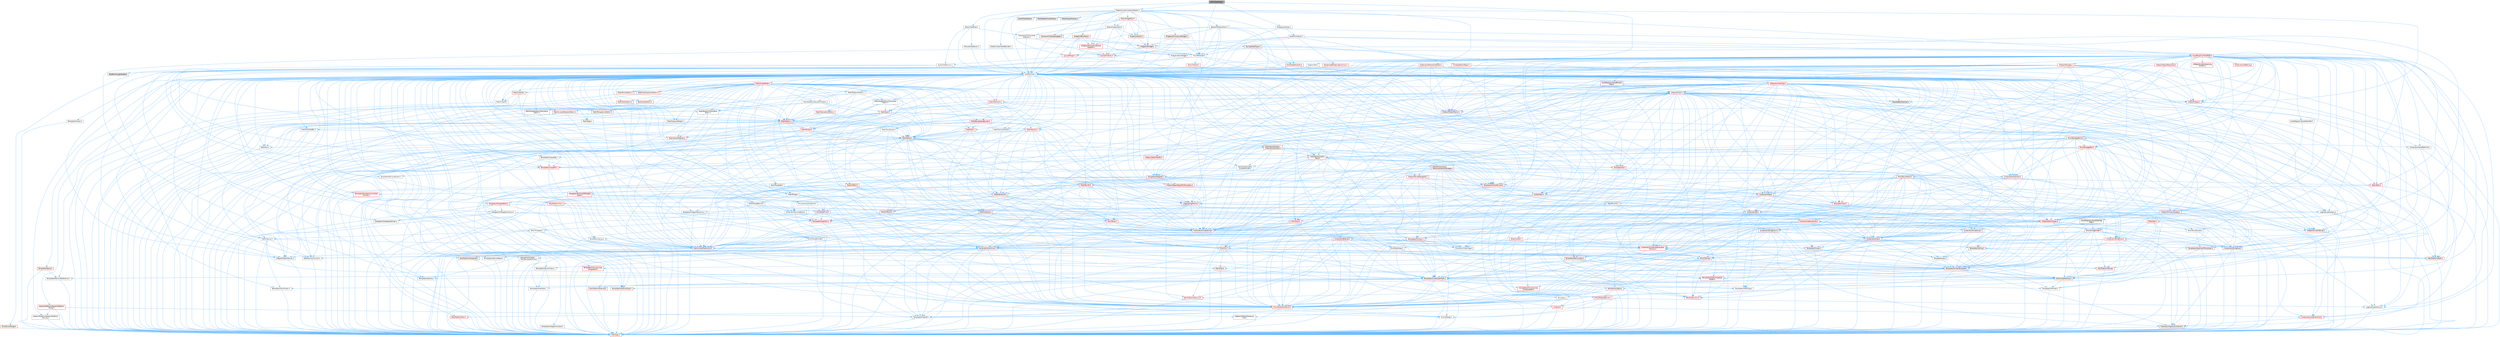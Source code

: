 digraph "DetailTreeNode.h"
{
 // INTERACTIVE_SVG=YES
 // LATEX_PDF_SIZE
  bgcolor="transparent";
  edge [fontname=Helvetica,fontsize=10,labelfontname=Helvetica,labelfontsize=10];
  node [fontname=Helvetica,fontsize=10,shape=box,height=0.2,width=0.4];
  Node1 [id="Node000001",label="DetailTreeNode.h",height=0.2,width=0.4,color="gray40", fillcolor="grey60", style="filled", fontcolor="black",tooltip=" "];
  Node1 -> Node2 [id="edge1_Node000001_Node000002",color="steelblue1",style="solid",tooltip=" "];
  Node2 [id="Node000002",label="IPropertyUtilities.h",height=0.2,width=0.4,color="grey40", fillcolor="white", style="filled",URL="$d2/d14/IPropertyUtilities_8h.html",tooltip=" "];
  Node2 -> Node3 [id="edge2_Node000002_Node000003",color="steelblue1",style="solid",tooltip=" "];
  Node3 [id="Node000003",label="CoreMinimal.h",height=0.2,width=0.4,color="grey40", fillcolor="white", style="filled",URL="$d7/d67/CoreMinimal_8h.html",tooltip=" "];
  Node3 -> Node4 [id="edge3_Node000003_Node000004",color="steelblue1",style="solid",tooltip=" "];
  Node4 [id="Node000004",label="CoreTypes.h",height=0.2,width=0.4,color="red", fillcolor="#FFF0F0", style="filled",URL="$dc/dec/CoreTypes_8h.html",tooltip=" "];
  Node3 -> Node18 [id="edge4_Node000003_Node000018",color="steelblue1",style="solid",tooltip=" "];
  Node18 [id="Node000018",label="CoreFwd.h",height=0.2,width=0.4,color="red", fillcolor="#FFF0F0", style="filled",URL="$d1/d1e/CoreFwd_8h.html",tooltip=" "];
  Node18 -> Node4 [id="edge5_Node000018_Node000004",color="steelblue1",style="solid",tooltip=" "];
  Node18 -> Node19 [id="edge6_Node000018_Node000019",color="steelblue1",style="solid",tooltip=" "];
  Node19 [id="Node000019",label="Containers/ContainersFwd.h",height=0.2,width=0.4,color="red", fillcolor="#FFF0F0", style="filled",URL="$d4/d0a/ContainersFwd_8h.html",tooltip=" "];
  Node19 -> Node4 [id="edge7_Node000019_Node000004",color="steelblue1",style="solid",tooltip=" "];
  Node19 -> Node20 [id="edge8_Node000019_Node000020",color="steelblue1",style="solid",tooltip=" "];
  Node20 [id="Node000020",label="Traits/IsContiguousContainer.h",height=0.2,width=0.4,color="red", fillcolor="#FFF0F0", style="filled",URL="$d5/d3c/IsContiguousContainer_8h.html",tooltip=" "];
  Node20 -> Node4 [id="edge9_Node000020_Node000004",color="steelblue1",style="solid",tooltip=" "];
  Node18 -> Node24 [id="edge10_Node000018_Node000024",color="steelblue1",style="solid",tooltip=" "];
  Node24 [id="Node000024",label="UObject/UObjectHierarchy\lFwd.h",height=0.2,width=0.4,color="grey40", fillcolor="white", style="filled",URL="$d3/d13/UObjectHierarchyFwd_8h.html",tooltip=" "];
  Node3 -> Node24 [id="edge11_Node000003_Node000024",color="steelblue1",style="solid",tooltip=" "];
  Node3 -> Node19 [id="edge12_Node000003_Node000019",color="steelblue1",style="solid",tooltip=" "];
  Node3 -> Node25 [id="edge13_Node000003_Node000025",color="steelblue1",style="solid",tooltip=" "];
  Node25 [id="Node000025",label="Misc/VarArgs.h",height=0.2,width=0.4,color="grey40", fillcolor="white", style="filled",URL="$d5/d6f/VarArgs_8h.html",tooltip=" "];
  Node25 -> Node4 [id="edge14_Node000025_Node000004",color="steelblue1",style="solid",tooltip=" "];
  Node3 -> Node26 [id="edge15_Node000003_Node000026",color="steelblue1",style="solid",tooltip=" "];
  Node26 [id="Node000026",label="Logging/LogVerbosity.h",height=0.2,width=0.4,color="grey40", fillcolor="white", style="filled",URL="$d2/d8f/LogVerbosity_8h.html",tooltip=" "];
  Node26 -> Node4 [id="edge16_Node000026_Node000004",color="steelblue1",style="solid",tooltip=" "];
  Node3 -> Node27 [id="edge17_Node000003_Node000027",color="steelblue1",style="solid",tooltip=" "];
  Node27 [id="Node000027",label="Misc/OutputDevice.h",height=0.2,width=0.4,color="red", fillcolor="#FFF0F0", style="filled",URL="$d7/d32/OutputDevice_8h.html",tooltip=" "];
  Node27 -> Node18 [id="edge18_Node000027_Node000018",color="steelblue1",style="solid",tooltip=" "];
  Node27 -> Node4 [id="edge19_Node000027_Node000004",color="steelblue1",style="solid",tooltip=" "];
  Node27 -> Node26 [id="edge20_Node000027_Node000026",color="steelblue1",style="solid",tooltip=" "];
  Node27 -> Node25 [id="edge21_Node000027_Node000025",color="steelblue1",style="solid",tooltip=" "];
  Node3 -> Node33 [id="edge22_Node000003_Node000033",color="steelblue1",style="solid",tooltip=" "];
  Node33 [id="Node000033",label="HAL/PlatformCrt.h",height=0.2,width=0.4,color="red", fillcolor="#FFF0F0", style="filled",URL="$d8/d75/PlatformCrt_8h.html",tooltip=" "];
  Node3 -> Node43 [id="edge23_Node000003_Node000043",color="steelblue1",style="solid",tooltip=" "];
  Node43 [id="Node000043",label="HAL/PlatformMisc.h",height=0.2,width=0.4,color="red", fillcolor="#FFF0F0", style="filled",URL="$d0/df5/PlatformMisc_8h.html",tooltip=" "];
  Node43 -> Node4 [id="edge24_Node000043_Node000004",color="steelblue1",style="solid",tooltip=" "];
  Node3 -> Node62 [id="edge25_Node000003_Node000062",color="steelblue1",style="solid",tooltip=" "];
  Node62 [id="Node000062",label="Misc/AssertionMacros.h",height=0.2,width=0.4,color="red", fillcolor="#FFF0F0", style="filled",URL="$d0/dfa/AssertionMacros_8h.html",tooltip=" "];
  Node62 -> Node4 [id="edge26_Node000062_Node000004",color="steelblue1",style="solid",tooltip=" "];
  Node62 -> Node43 [id="edge27_Node000062_Node000043",color="steelblue1",style="solid",tooltip=" "];
  Node62 -> Node63 [id="edge28_Node000062_Node000063",color="steelblue1",style="solid",tooltip=" "];
  Node63 [id="Node000063",label="Templates/EnableIf.h",height=0.2,width=0.4,color="grey40", fillcolor="white", style="filled",URL="$d7/d60/EnableIf_8h.html",tooltip=" "];
  Node63 -> Node4 [id="edge29_Node000063_Node000004",color="steelblue1",style="solid",tooltip=" "];
  Node62 -> Node25 [id="edge30_Node000062_Node000025",color="steelblue1",style="solid",tooltip=" "];
  Node3 -> Node71 [id="edge31_Node000003_Node000071",color="steelblue1",style="solid",tooltip=" "];
  Node71 [id="Node000071",label="Templates/IsPointer.h",height=0.2,width=0.4,color="grey40", fillcolor="white", style="filled",URL="$d7/d05/IsPointer_8h.html",tooltip=" "];
  Node71 -> Node4 [id="edge32_Node000071_Node000004",color="steelblue1",style="solid",tooltip=" "];
  Node3 -> Node72 [id="edge33_Node000003_Node000072",color="steelblue1",style="solid",tooltip=" "];
  Node72 [id="Node000072",label="HAL/PlatformMemory.h",height=0.2,width=0.4,color="red", fillcolor="#FFF0F0", style="filled",URL="$de/d68/PlatformMemory_8h.html",tooltip=" "];
  Node72 -> Node4 [id="edge34_Node000072_Node000004",color="steelblue1",style="solid",tooltip=" "];
  Node3 -> Node55 [id="edge35_Node000003_Node000055",color="steelblue1",style="solid",tooltip=" "];
  Node55 [id="Node000055",label="HAL/PlatformAtomics.h",height=0.2,width=0.4,color="red", fillcolor="#FFF0F0", style="filled",URL="$d3/d36/PlatformAtomics_8h.html",tooltip=" "];
  Node55 -> Node4 [id="edge36_Node000055_Node000004",color="steelblue1",style="solid",tooltip=" "];
  Node3 -> Node77 [id="edge37_Node000003_Node000077",color="steelblue1",style="solid",tooltip=" "];
  Node77 [id="Node000077",label="Misc/Exec.h",height=0.2,width=0.4,color="grey40", fillcolor="white", style="filled",URL="$de/ddb/Exec_8h.html",tooltip=" "];
  Node77 -> Node4 [id="edge38_Node000077_Node000004",color="steelblue1",style="solid",tooltip=" "];
  Node77 -> Node62 [id="edge39_Node000077_Node000062",color="steelblue1",style="solid",tooltip=" "];
  Node3 -> Node78 [id="edge40_Node000003_Node000078",color="steelblue1",style="solid",tooltip=" "];
  Node78 [id="Node000078",label="HAL/MemoryBase.h",height=0.2,width=0.4,color="red", fillcolor="#FFF0F0", style="filled",URL="$d6/d9f/MemoryBase_8h.html",tooltip=" "];
  Node78 -> Node4 [id="edge41_Node000078_Node000004",color="steelblue1",style="solid",tooltip=" "];
  Node78 -> Node55 [id="edge42_Node000078_Node000055",color="steelblue1",style="solid",tooltip=" "];
  Node78 -> Node33 [id="edge43_Node000078_Node000033",color="steelblue1",style="solid",tooltip=" "];
  Node78 -> Node77 [id="edge44_Node000078_Node000077",color="steelblue1",style="solid",tooltip=" "];
  Node78 -> Node27 [id="edge45_Node000078_Node000027",color="steelblue1",style="solid",tooltip=" "];
  Node3 -> Node88 [id="edge46_Node000003_Node000088",color="steelblue1",style="solid",tooltip=" "];
  Node88 [id="Node000088",label="HAL/UnrealMemory.h",height=0.2,width=0.4,color="red", fillcolor="#FFF0F0", style="filled",URL="$d9/d96/UnrealMemory_8h.html",tooltip=" "];
  Node88 -> Node4 [id="edge47_Node000088_Node000004",color="steelblue1",style="solid",tooltip=" "];
  Node88 -> Node78 [id="edge48_Node000088_Node000078",color="steelblue1",style="solid",tooltip=" "];
  Node88 -> Node72 [id="edge49_Node000088_Node000072",color="steelblue1",style="solid",tooltip=" "];
  Node88 -> Node71 [id="edge50_Node000088_Node000071",color="steelblue1",style="solid",tooltip=" "];
  Node3 -> Node90 [id="edge51_Node000003_Node000090",color="steelblue1",style="solid",tooltip=" "];
  Node90 [id="Node000090",label="Templates/IsArithmetic.h",height=0.2,width=0.4,color="grey40", fillcolor="white", style="filled",URL="$d2/d5d/IsArithmetic_8h.html",tooltip=" "];
  Node90 -> Node4 [id="edge52_Node000090_Node000004",color="steelblue1",style="solid",tooltip=" "];
  Node3 -> Node84 [id="edge53_Node000003_Node000084",color="steelblue1",style="solid",tooltip=" "];
  Node84 [id="Node000084",label="Templates/AndOrNot.h",height=0.2,width=0.4,color="grey40", fillcolor="white", style="filled",URL="$db/d0a/AndOrNot_8h.html",tooltip=" "];
  Node84 -> Node4 [id="edge54_Node000084_Node000004",color="steelblue1",style="solid",tooltip=" "];
  Node3 -> Node91 [id="edge55_Node000003_Node000091",color="steelblue1",style="solid",tooltip=" "];
  Node91 [id="Node000091",label="Templates/IsPODType.h",height=0.2,width=0.4,color="grey40", fillcolor="white", style="filled",URL="$d7/db1/IsPODType_8h.html",tooltip=" "];
  Node91 -> Node4 [id="edge56_Node000091_Node000004",color="steelblue1",style="solid",tooltip=" "];
  Node3 -> Node92 [id="edge57_Node000003_Node000092",color="steelblue1",style="solid",tooltip=" "];
  Node92 [id="Node000092",label="Templates/IsUECoreType.h",height=0.2,width=0.4,color="red", fillcolor="#FFF0F0", style="filled",URL="$d1/db8/IsUECoreType_8h.html",tooltip=" "];
  Node92 -> Node4 [id="edge58_Node000092_Node000004",color="steelblue1",style="solid",tooltip=" "];
  Node3 -> Node85 [id="edge59_Node000003_Node000085",color="steelblue1",style="solid",tooltip=" "];
  Node85 [id="Node000085",label="Templates/IsTriviallyCopy\lConstructible.h",height=0.2,width=0.4,color="red", fillcolor="#FFF0F0", style="filled",URL="$d3/d78/IsTriviallyCopyConstructible_8h.html",tooltip=" "];
  Node85 -> Node4 [id="edge60_Node000085_Node000004",color="steelblue1",style="solid",tooltip=" "];
  Node3 -> Node93 [id="edge61_Node000003_Node000093",color="steelblue1",style="solid",tooltip=" "];
  Node93 [id="Node000093",label="Templates/UnrealTypeTraits.h",height=0.2,width=0.4,color="red", fillcolor="#FFF0F0", style="filled",URL="$d2/d2d/UnrealTypeTraits_8h.html",tooltip=" "];
  Node93 -> Node4 [id="edge62_Node000093_Node000004",color="steelblue1",style="solid",tooltip=" "];
  Node93 -> Node71 [id="edge63_Node000093_Node000071",color="steelblue1",style="solid",tooltip=" "];
  Node93 -> Node62 [id="edge64_Node000093_Node000062",color="steelblue1",style="solid",tooltip=" "];
  Node93 -> Node84 [id="edge65_Node000093_Node000084",color="steelblue1",style="solid",tooltip=" "];
  Node93 -> Node63 [id="edge66_Node000093_Node000063",color="steelblue1",style="solid",tooltip=" "];
  Node93 -> Node90 [id="edge67_Node000093_Node000090",color="steelblue1",style="solid",tooltip=" "];
  Node93 -> Node91 [id="edge68_Node000093_Node000091",color="steelblue1",style="solid",tooltip=" "];
  Node93 -> Node92 [id="edge69_Node000093_Node000092",color="steelblue1",style="solid",tooltip=" "];
  Node93 -> Node85 [id="edge70_Node000093_Node000085",color="steelblue1",style="solid",tooltip=" "];
  Node3 -> Node63 [id="edge71_Node000003_Node000063",color="steelblue1",style="solid",tooltip=" "];
  Node3 -> Node95 [id="edge72_Node000003_Node000095",color="steelblue1",style="solid",tooltip=" "];
  Node95 [id="Node000095",label="Templates/RemoveReference.h",height=0.2,width=0.4,color="grey40", fillcolor="white", style="filled",URL="$da/dbe/RemoveReference_8h.html",tooltip=" "];
  Node95 -> Node4 [id="edge73_Node000095_Node000004",color="steelblue1",style="solid",tooltip=" "];
  Node3 -> Node96 [id="edge74_Node000003_Node000096",color="steelblue1",style="solid",tooltip=" "];
  Node96 [id="Node000096",label="Templates/IntegralConstant.h",height=0.2,width=0.4,color="grey40", fillcolor="white", style="filled",URL="$db/d1b/IntegralConstant_8h.html",tooltip=" "];
  Node96 -> Node4 [id="edge75_Node000096_Node000004",color="steelblue1",style="solid",tooltip=" "];
  Node3 -> Node97 [id="edge76_Node000003_Node000097",color="steelblue1",style="solid",tooltip=" "];
  Node97 [id="Node000097",label="Templates/IsClass.h",height=0.2,width=0.4,color="grey40", fillcolor="white", style="filled",URL="$db/dcb/IsClass_8h.html",tooltip=" "];
  Node97 -> Node4 [id="edge77_Node000097_Node000004",color="steelblue1",style="solid",tooltip=" "];
  Node3 -> Node98 [id="edge78_Node000003_Node000098",color="steelblue1",style="solid",tooltip=" "];
  Node98 [id="Node000098",label="Templates/TypeCompatible\lBytes.h",height=0.2,width=0.4,color="red", fillcolor="#FFF0F0", style="filled",URL="$df/d0a/TypeCompatibleBytes_8h.html",tooltip=" "];
  Node98 -> Node4 [id="edge79_Node000098_Node000004",color="steelblue1",style="solid",tooltip=" "];
  Node3 -> Node20 [id="edge80_Node000003_Node000020",color="steelblue1",style="solid",tooltip=" "];
  Node3 -> Node99 [id="edge81_Node000003_Node000099",color="steelblue1",style="solid",tooltip=" "];
  Node99 [id="Node000099",label="Templates/UnrealTemplate.h",height=0.2,width=0.4,color="red", fillcolor="#FFF0F0", style="filled",URL="$d4/d24/UnrealTemplate_8h.html",tooltip=" "];
  Node99 -> Node4 [id="edge82_Node000099_Node000004",color="steelblue1",style="solid",tooltip=" "];
  Node99 -> Node71 [id="edge83_Node000099_Node000071",color="steelblue1",style="solid",tooltip=" "];
  Node99 -> Node88 [id="edge84_Node000099_Node000088",color="steelblue1",style="solid",tooltip=" "];
  Node99 -> Node93 [id="edge85_Node000099_Node000093",color="steelblue1",style="solid",tooltip=" "];
  Node99 -> Node95 [id="edge86_Node000099_Node000095",color="steelblue1",style="solid",tooltip=" "];
  Node99 -> Node98 [id="edge87_Node000099_Node000098",color="steelblue1",style="solid",tooltip=" "];
  Node99 -> Node66 [id="edge88_Node000099_Node000066",color="steelblue1",style="solid",tooltip=" "];
  Node66 [id="Node000066",label="Templates/Identity.h",height=0.2,width=0.4,color="grey40", fillcolor="white", style="filled",URL="$d0/dd5/Identity_8h.html",tooltip=" "];
  Node99 -> Node20 [id="edge89_Node000099_Node000020",color="steelblue1",style="solid",tooltip=" "];
  Node3 -> Node48 [id="edge90_Node000003_Node000048",color="steelblue1",style="solid",tooltip=" "];
  Node48 [id="Node000048",label="Math/NumericLimits.h",height=0.2,width=0.4,color="grey40", fillcolor="white", style="filled",URL="$df/d1b/NumericLimits_8h.html",tooltip=" "];
  Node48 -> Node4 [id="edge91_Node000048_Node000004",color="steelblue1",style="solid",tooltip=" "];
  Node3 -> Node103 [id="edge92_Node000003_Node000103",color="steelblue1",style="solid",tooltip=" "];
  Node103 [id="Node000103",label="HAL/PlatformMath.h",height=0.2,width=0.4,color="red", fillcolor="#FFF0F0", style="filled",URL="$dc/d53/PlatformMath_8h.html",tooltip=" "];
  Node103 -> Node4 [id="edge93_Node000103_Node000004",color="steelblue1",style="solid",tooltip=" "];
  Node3 -> Node86 [id="edge94_Node000003_Node000086",color="steelblue1",style="solid",tooltip=" "];
  Node86 [id="Node000086",label="Templates/IsTriviallyCopy\lAssignable.h",height=0.2,width=0.4,color="red", fillcolor="#FFF0F0", style="filled",URL="$d2/df2/IsTriviallyCopyAssignable_8h.html",tooltip=" "];
  Node86 -> Node4 [id="edge95_Node000086_Node000004",color="steelblue1",style="solid",tooltip=" "];
  Node3 -> Node111 [id="edge96_Node000003_Node000111",color="steelblue1",style="solid",tooltip=" "];
  Node111 [id="Node000111",label="Templates/MemoryOps.h",height=0.2,width=0.4,color="red", fillcolor="#FFF0F0", style="filled",URL="$db/dea/MemoryOps_8h.html",tooltip=" "];
  Node111 -> Node4 [id="edge97_Node000111_Node000004",color="steelblue1",style="solid",tooltip=" "];
  Node111 -> Node88 [id="edge98_Node000111_Node000088",color="steelblue1",style="solid",tooltip=" "];
  Node111 -> Node86 [id="edge99_Node000111_Node000086",color="steelblue1",style="solid",tooltip=" "];
  Node111 -> Node85 [id="edge100_Node000111_Node000085",color="steelblue1",style="solid",tooltip=" "];
  Node111 -> Node93 [id="edge101_Node000111_Node000093",color="steelblue1",style="solid",tooltip=" "];
  Node3 -> Node112 [id="edge102_Node000003_Node000112",color="steelblue1",style="solid",tooltip=" "];
  Node112 [id="Node000112",label="Containers/ContainerAllocation\lPolicies.h",height=0.2,width=0.4,color="red", fillcolor="#FFF0F0", style="filled",URL="$d7/dff/ContainerAllocationPolicies_8h.html",tooltip=" "];
  Node112 -> Node4 [id="edge103_Node000112_Node000004",color="steelblue1",style="solid",tooltip=" "];
  Node112 -> Node112 [id="edge104_Node000112_Node000112",color="steelblue1",style="solid",tooltip=" "];
  Node112 -> Node103 [id="edge105_Node000112_Node000103",color="steelblue1",style="solid",tooltip=" "];
  Node112 -> Node88 [id="edge106_Node000112_Node000088",color="steelblue1",style="solid",tooltip=" "];
  Node112 -> Node48 [id="edge107_Node000112_Node000048",color="steelblue1",style="solid",tooltip=" "];
  Node112 -> Node62 [id="edge108_Node000112_Node000062",color="steelblue1",style="solid",tooltip=" "];
  Node112 -> Node111 [id="edge109_Node000112_Node000111",color="steelblue1",style="solid",tooltip=" "];
  Node112 -> Node98 [id="edge110_Node000112_Node000098",color="steelblue1",style="solid",tooltip=" "];
  Node3 -> Node115 [id="edge111_Node000003_Node000115",color="steelblue1",style="solid",tooltip=" "];
  Node115 [id="Node000115",label="Templates/IsEnumClass.h",height=0.2,width=0.4,color="grey40", fillcolor="white", style="filled",URL="$d7/d15/IsEnumClass_8h.html",tooltip=" "];
  Node115 -> Node4 [id="edge112_Node000115_Node000004",color="steelblue1",style="solid",tooltip=" "];
  Node115 -> Node84 [id="edge113_Node000115_Node000084",color="steelblue1",style="solid",tooltip=" "];
  Node3 -> Node116 [id="edge114_Node000003_Node000116",color="steelblue1",style="solid",tooltip=" "];
  Node116 [id="Node000116",label="HAL/PlatformProperties.h",height=0.2,width=0.4,color="red", fillcolor="#FFF0F0", style="filled",URL="$d9/db0/PlatformProperties_8h.html",tooltip=" "];
  Node116 -> Node4 [id="edge115_Node000116_Node000004",color="steelblue1",style="solid",tooltip=" "];
  Node3 -> Node119 [id="edge116_Node000003_Node000119",color="steelblue1",style="solid",tooltip=" "];
  Node119 [id="Node000119",label="Misc/EngineVersionBase.h",height=0.2,width=0.4,color="grey40", fillcolor="white", style="filled",URL="$d5/d2b/EngineVersionBase_8h.html",tooltip=" "];
  Node119 -> Node4 [id="edge117_Node000119_Node000004",color="steelblue1",style="solid",tooltip=" "];
  Node3 -> Node120 [id="edge118_Node000003_Node000120",color="steelblue1",style="solid",tooltip=" "];
  Node120 [id="Node000120",label="Internationalization\l/TextNamespaceFwd.h",height=0.2,width=0.4,color="grey40", fillcolor="white", style="filled",URL="$d8/d97/TextNamespaceFwd_8h.html",tooltip=" "];
  Node120 -> Node4 [id="edge119_Node000120_Node000004",color="steelblue1",style="solid",tooltip=" "];
  Node3 -> Node121 [id="edge120_Node000003_Node000121",color="steelblue1",style="solid",tooltip=" "];
  Node121 [id="Node000121",label="Serialization/Archive.h",height=0.2,width=0.4,color="red", fillcolor="#FFF0F0", style="filled",URL="$d7/d3b/Archive_8h.html",tooltip=" "];
  Node121 -> Node18 [id="edge121_Node000121_Node000018",color="steelblue1",style="solid",tooltip=" "];
  Node121 -> Node4 [id="edge122_Node000121_Node000004",color="steelblue1",style="solid",tooltip=" "];
  Node121 -> Node116 [id="edge123_Node000121_Node000116",color="steelblue1",style="solid",tooltip=" "];
  Node121 -> Node120 [id="edge124_Node000121_Node000120",color="steelblue1",style="solid",tooltip=" "];
  Node121 -> Node62 [id="edge125_Node000121_Node000062",color="steelblue1",style="solid",tooltip=" "];
  Node121 -> Node119 [id="edge126_Node000121_Node000119",color="steelblue1",style="solid",tooltip=" "];
  Node121 -> Node25 [id="edge127_Node000121_Node000025",color="steelblue1",style="solid",tooltip=" "];
  Node121 -> Node63 [id="edge128_Node000121_Node000063",color="steelblue1",style="solid",tooltip=" "];
  Node121 -> Node115 [id="edge129_Node000121_Node000115",color="steelblue1",style="solid",tooltip=" "];
  Node121 -> Node99 [id="edge130_Node000121_Node000099",color="steelblue1",style="solid",tooltip=" "];
  Node121 -> Node124 [id="edge131_Node000121_Node000124",color="steelblue1",style="solid",tooltip=" "];
  Node124 [id="Node000124",label="UObject/ObjectVersion.h",height=0.2,width=0.4,color="grey40", fillcolor="white", style="filled",URL="$da/d63/ObjectVersion_8h.html",tooltip=" "];
  Node124 -> Node4 [id="edge132_Node000124_Node000004",color="steelblue1",style="solid",tooltip=" "];
  Node3 -> Node125 [id="edge133_Node000003_Node000125",color="steelblue1",style="solid",tooltip=" "];
  Node125 [id="Node000125",label="Templates/Less.h",height=0.2,width=0.4,color="grey40", fillcolor="white", style="filled",URL="$de/dc8/Less_8h.html",tooltip=" "];
  Node125 -> Node4 [id="edge134_Node000125_Node000004",color="steelblue1",style="solid",tooltip=" "];
  Node125 -> Node99 [id="edge135_Node000125_Node000099",color="steelblue1",style="solid",tooltip=" "];
  Node3 -> Node126 [id="edge136_Node000003_Node000126",color="steelblue1",style="solid",tooltip=" "];
  Node126 [id="Node000126",label="Templates/Sorting.h",height=0.2,width=0.4,color="red", fillcolor="#FFF0F0", style="filled",URL="$d3/d9e/Sorting_8h.html",tooltip=" "];
  Node126 -> Node4 [id="edge137_Node000126_Node000004",color="steelblue1",style="solid",tooltip=" "];
  Node126 -> Node103 [id="edge138_Node000126_Node000103",color="steelblue1",style="solid",tooltip=" "];
  Node126 -> Node125 [id="edge139_Node000126_Node000125",color="steelblue1",style="solid",tooltip=" "];
  Node3 -> Node137 [id="edge140_Node000003_Node000137",color="steelblue1",style="solid",tooltip=" "];
  Node137 [id="Node000137",label="Misc/Char.h",height=0.2,width=0.4,color="red", fillcolor="#FFF0F0", style="filled",URL="$d0/d58/Char_8h.html",tooltip=" "];
  Node137 -> Node4 [id="edge141_Node000137_Node000004",color="steelblue1",style="solid",tooltip=" "];
  Node3 -> Node140 [id="edge142_Node000003_Node000140",color="steelblue1",style="solid",tooltip=" "];
  Node140 [id="Node000140",label="GenericPlatform/GenericPlatform\lStricmp.h",height=0.2,width=0.4,color="grey40", fillcolor="white", style="filled",URL="$d2/d86/GenericPlatformStricmp_8h.html",tooltip=" "];
  Node140 -> Node4 [id="edge143_Node000140_Node000004",color="steelblue1",style="solid",tooltip=" "];
  Node3 -> Node141 [id="edge144_Node000003_Node000141",color="steelblue1",style="solid",tooltip=" "];
  Node141 [id="Node000141",label="GenericPlatform/GenericPlatform\lString.h",height=0.2,width=0.4,color="red", fillcolor="#FFF0F0", style="filled",URL="$dd/d20/GenericPlatformString_8h.html",tooltip=" "];
  Node141 -> Node4 [id="edge145_Node000141_Node000004",color="steelblue1",style="solid",tooltip=" "];
  Node141 -> Node140 [id="edge146_Node000141_Node000140",color="steelblue1",style="solid",tooltip=" "];
  Node141 -> Node63 [id="edge147_Node000141_Node000063",color="steelblue1",style="solid",tooltip=" "];
  Node3 -> Node74 [id="edge148_Node000003_Node000074",color="steelblue1",style="solid",tooltip=" "];
  Node74 [id="Node000074",label="HAL/PlatformString.h",height=0.2,width=0.4,color="red", fillcolor="#FFF0F0", style="filled",URL="$db/db5/PlatformString_8h.html",tooltip=" "];
  Node74 -> Node4 [id="edge149_Node000074_Node000004",color="steelblue1",style="solid",tooltip=" "];
  Node3 -> Node144 [id="edge150_Node000003_Node000144",color="steelblue1",style="solid",tooltip=" "];
  Node144 [id="Node000144",label="Misc/CString.h",height=0.2,width=0.4,color="red", fillcolor="#FFF0F0", style="filled",URL="$d2/d49/CString_8h.html",tooltip=" "];
  Node144 -> Node4 [id="edge151_Node000144_Node000004",color="steelblue1",style="solid",tooltip=" "];
  Node144 -> Node33 [id="edge152_Node000144_Node000033",color="steelblue1",style="solid",tooltip=" "];
  Node144 -> Node74 [id="edge153_Node000144_Node000074",color="steelblue1",style="solid",tooltip=" "];
  Node144 -> Node62 [id="edge154_Node000144_Node000062",color="steelblue1",style="solid",tooltip=" "];
  Node144 -> Node137 [id="edge155_Node000144_Node000137",color="steelblue1",style="solid",tooltip=" "];
  Node144 -> Node25 [id="edge156_Node000144_Node000025",color="steelblue1",style="solid",tooltip=" "];
  Node3 -> Node145 [id="edge157_Node000003_Node000145",color="steelblue1",style="solid",tooltip=" "];
  Node145 [id="Node000145",label="Misc/Crc.h",height=0.2,width=0.4,color="red", fillcolor="#FFF0F0", style="filled",URL="$d4/dd2/Crc_8h.html",tooltip=" "];
  Node145 -> Node4 [id="edge158_Node000145_Node000004",color="steelblue1",style="solid",tooltip=" "];
  Node145 -> Node74 [id="edge159_Node000145_Node000074",color="steelblue1",style="solid",tooltip=" "];
  Node145 -> Node62 [id="edge160_Node000145_Node000062",color="steelblue1",style="solid",tooltip=" "];
  Node145 -> Node144 [id="edge161_Node000145_Node000144",color="steelblue1",style="solid",tooltip=" "];
  Node145 -> Node137 [id="edge162_Node000145_Node000137",color="steelblue1",style="solid",tooltip=" "];
  Node145 -> Node93 [id="edge163_Node000145_Node000093",color="steelblue1",style="solid",tooltip=" "];
  Node3 -> Node136 [id="edge164_Node000003_Node000136",color="steelblue1",style="solid",tooltip=" "];
  Node136 [id="Node000136",label="Math/UnrealMathUtility.h",height=0.2,width=0.4,color="red", fillcolor="#FFF0F0", style="filled",URL="$db/db8/UnrealMathUtility_8h.html",tooltip=" "];
  Node136 -> Node4 [id="edge165_Node000136_Node000004",color="steelblue1",style="solid",tooltip=" "];
  Node136 -> Node62 [id="edge166_Node000136_Node000062",color="steelblue1",style="solid",tooltip=" "];
  Node136 -> Node103 [id="edge167_Node000136_Node000103",color="steelblue1",style="solid",tooltip=" "];
  Node136 -> Node66 [id="edge168_Node000136_Node000066",color="steelblue1",style="solid",tooltip=" "];
  Node3 -> Node146 [id="edge169_Node000003_Node000146",color="steelblue1",style="solid",tooltip=" "];
  Node146 [id="Node000146",label="Containers/UnrealString.h",height=0.2,width=0.4,color="red", fillcolor="#FFF0F0", style="filled",URL="$d5/dba/UnrealString_8h.html",tooltip=" "];
  Node3 -> Node150 [id="edge170_Node000003_Node000150",color="steelblue1",style="solid",tooltip=" "];
  Node150 [id="Node000150",label="Containers/Array.h",height=0.2,width=0.4,color="red", fillcolor="#FFF0F0", style="filled",URL="$df/dd0/Array_8h.html",tooltip=" "];
  Node150 -> Node4 [id="edge171_Node000150_Node000004",color="steelblue1",style="solid",tooltip=" "];
  Node150 -> Node62 [id="edge172_Node000150_Node000062",color="steelblue1",style="solid",tooltip=" "];
  Node150 -> Node88 [id="edge173_Node000150_Node000088",color="steelblue1",style="solid",tooltip=" "];
  Node150 -> Node93 [id="edge174_Node000150_Node000093",color="steelblue1",style="solid",tooltip=" "];
  Node150 -> Node99 [id="edge175_Node000150_Node000099",color="steelblue1",style="solid",tooltip=" "];
  Node150 -> Node112 [id="edge176_Node000150_Node000112",color="steelblue1",style="solid",tooltip=" "];
  Node150 -> Node121 [id="edge177_Node000150_Node000121",color="steelblue1",style="solid",tooltip=" "];
  Node150 -> Node129 [id="edge178_Node000150_Node000129",color="steelblue1",style="solid",tooltip=" "];
  Node129 [id="Node000129",label="Templates/Invoke.h",height=0.2,width=0.4,color="red", fillcolor="#FFF0F0", style="filled",URL="$d7/deb/Invoke_8h.html",tooltip=" "];
  Node129 -> Node4 [id="edge179_Node000129_Node000004",color="steelblue1",style="solid",tooltip=" "];
  Node129 -> Node99 [id="edge180_Node000129_Node000099",color="steelblue1",style="solid",tooltip=" "];
  Node150 -> Node125 [id="edge181_Node000150_Node000125",color="steelblue1",style="solid",tooltip=" "];
  Node150 -> Node126 [id="edge182_Node000150_Node000126",color="steelblue1",style="solid",tooltip=" "];
  Node150 -> Node173 [id="edge183_Node000150_Node000173",color="steelblue1",style="solid",tooltip=" "];
  Node173 [id="Node000173",label="Templates/AlignmentTemplates.h",height=0.2,width=0.4,color="red", fillcolor="#FFF0F0", style="filled",URL="$dd/d32/AlignmentTemplates_8h.html",tooltip=" "];
  Node173 -> Node4 [id="edge184_Node000173_Node000004",color="steelblue1",style="solid",tooltip=" "];
  Node173 -> Node71 [id="edge185_Node000173_Node000071",color="steelblue1",style="solid",tooltip=" "];
  Node3 -> Node174 [id="edge186_Node000003_Node000174",color="steelblue1",style="solid",tooltip=" "];
  Node174 [id="Node000174",label="Misc/FrameNumber.h",height=0.2,width=0.4,color="grey40", fillcolor="white", style="filled",URL="$dd/dbd/FrameNumber_8h.html",tooltip=" "];
  Node174 -> Node4 [id="edge187_Node000174_Node000004",color="steelblue1",style="solid",tooltip=" "];
  Node174 -> Node48 [id="edge188_Node000174_Node000048",color="steelblue1",style="solid",tooltip=" "];
  Node174 -> Node136 [id="edge189_Node000174_Node000136",color="steelblue1",style="solid",tooltip=" "];
  Node174 -> Node63 [id="edge190_Node000174_Node000063",color="steelblue1",style="solid",tooltip=" "];
  Node174 -> Node93 [id="edge191_Node000174_Node000093",color="steelblue1",style="solid",tooltip=" "];
  Node3 -> Node175 [id="edge192_Node000003_Node000175",color="steelblue1",style="solid",tooltip=" "];
  Node175 [id="Node000175",label="Misc/Timespan.h",height=0.2,width=0.4,color="grey40", fillcolor="white", style="filled",URL="$da/dd9/Timespan_8h.html",tooltip=" "];
  Node175 -> Node4 [id="edge193_Node000175_Node000004",color="steelblue1",style="solid",tooltip=" "];
  Node175 -> Node176 [id="edge194_Node000175_Node000176",color="steelblue1",style="solid",tooltip=" "];
  Node176 [id="Node000176",label="Math/Interval.h",height=0.2,width=0.4,color="grey40", fillcolor="white", style="filled",URL="$d1/d55/Interval_8h.html",tooltip=" "];
  Node176 -> Node4 [id="edge195_Node000176_Node000004",color="steelblue1",style="solid",tooltip=" "];
  Node176 -> Node90 [id="edge196_Node000176_Node000090",color="steelblue1",style="solid",tooltip=" "];
  Node176 -> Node93 [id="edge197_Node000176_Node000093",color="steelblue1",style="solid",tooltip=" "];
  Node176 -> Node48 [id="edge198_Node000176_Node000048",color="steelblue1",style="solid",tooltip=" "];
  Node176 -> Node136 [id="edge199_Node000176_Node000136",color="steelblue1",style="solid",tooltip=" "];
  Node175 -> Node136 [id="edge200_Node000175_Node000136",color="steelblue1",style="solid",tooltip=" "];
  Node175 -> Node62 [id="edge201_Node000175_Node000062",color="steelblue1",style="solid",tooltip=" "];
  Node3 -> Node177 [id="edge202_Node000003_Node000177",color="steelblue1",style="solid",tooltip=" "];
  Node177 [id="Node000177",label="Containers/StringConv.h",height=0.2,width=0.4,color="red", fillcolor="#FFF0F0", style="filled",URL="$d3/ddf/StringConv_8h.html",tooltip=" "];
  Node177 -> Node4 [id="edge203_Node000177_Node000004",color="steelblue1",style="solid",tooltip=" "];
  Node177 -> Node62 [id="edge204_Node000177_Node000062",color="steelblue1",style="solid",tooltip=" "];
  Node177 -> Node112 [id="edge205_Node000177_Node000112",color="steelblue1",style="solid",tooltip=" "];
  Node177 -> Node150 [id="edge206_Node000177_Node000150",color="steelblue1",style="solid",tooltip=" "];
  Node177 -> Node144 [id="edge207_Node000177_Node000144",color="steelblue1",style="solid",tooltip=" "];
  Node177 -> Node178 [id="edge208_Node000177_Node000178",color="steelblue1",style="solid",tooltip=" "];
  Node178 [id="Node000178",label="Templates/IsArray.h",height=0.2,width=0.4,color="grey40", fillcolor="white", style="filled",URL="$d8/d8d/IsArray_8h.html",tooltip=" "];
  Node178 -> Node4 [id="edge209_Node000178_Node000004",color="steelblue1",style="solid",tooltip=" "];
  Node177 -> Node99 [id="edge210_Node000177_Node000099",color="steelblue1",style="solid",tooltip=" "];
  Node177 -> Node93 [id="edge211_Node000177_Node000093",color="steelblue1",style="solid",tooltip=" "];
  Node177 -> Node20 [id="edge212_Node000177_Node000020",color="steelblue1",style="solid",tooltip=" "];
  Node3 -> Node179 [id="edge213_Node000003_Node000179",color="steelblue1",style="solid",tooltip=" "];
  Node179 [id="Node000179",label="UObject/UnrealNames.h",height=0.2,width=0.4,color="red", fillcolor="#FFF0F0", style="filled",URL="$d8/db1/UnrealNames_8h.html",tooltip=" "];
  Node179 -> Node4 [id="edge214_Node000179_Node000004",color="steelblue1",style="solid",tooltip=" "];
  Node3 -> Node181 [id="edge215_Node000003_Node000181",color="steelblue1",style="solid",tooltip=" "];
  Node181 [id="Node000181",label="UObject/NameTypes.h",height=0.2,width=0.4,color="red", fillcolor="#FFF0F0", style="filled",URL="$d6/d35/NameTypes_8h.html",tooltip=" "];
  Node181 -> Node4 [id="edge216_Node000181_Node000004",color="steelblue1",style="solid",tooltip=" "];
  Node181 -> Node62 [id="edge217_Node000181_Node000062",color="steelblue1",style="solid",tooltip=" "];
  Node181 -> Node88 [id="edge218_Node000181_Node000088",color="steelblue1",style="solid",tooltip=" "];
  Node181 -> Node93 [id="edge219_Node000181_Node000093",color="steelblue1",style="solid",tooltip=" "];
  Node181 -> Node99 [id="edge220_Node000181_Node000099",color="steelblue1",style="solid",tooltip=" "];
  Node181 -> Node146 [id="edge221_Node000181_Node000146",color="steelblue1",style="solid",tooltip=" "];
  Node181 -> Node177 [id="edge222_Node000181_Node000177",color="steelblue1",style="solid",tooltip=" "];
  Node181 -> Node45 [id="edge223_Node000181_Node000045",color="steelblue1",style="solid",tooltip=" "];
  Node45 [id="Node000045",label="Containers/StringFwd.h",height=0.2,width=0.4,color="red", fillcolor="#FFF0F0", style="filled",URL="$df/d37/StringFwd_8h.html",tooltip=" "];
  Node45 -> Node4 [id="edge224_Node000045_Node000004",color="steelblue1",style="solid",tooltip=" "];
  Node45 -> Node20 [id="edge225_Node000045_Node000020",color="steelblue1",style="solid",tooltip=" "];
  Node181 -> Node179 [id="edge226_Node000181_Node000179",color="steelblue1",style="solid",tooltip=" "];
  Node181 -> Node185 [id="edge227_Node000181_Node000185",color="steelblue1",style="solid",tooltip=" "];
  Node185 [id="Node000185",label="Misc/StringBuilder.h",height=0.2,width=0.4,color="red", fillcolor="#FFF0F0", style="filled",URL="$d4/d52/StringBuilder_8h.html",tooltip=" "];
  Node185 -> Node45 [id="edge228_Node000185_Node000045",color="steelblue1",style="solid",tooltip=" "];
  Node185 -> Node186 [id="edge229_Node000185_Node000186",color="steelblue1",style="solid",tooltip=" "];
  Node186 [id="Node000186",label="Containers/StringView.h",height=0.2,width=0.4,color="red", fillcolor="#FFF0F0", style="filled",URL="$dd/dea/StringView_8h.html",tooltip=" "];
  Node186 -> Node4 [id="edge230_Node000186_Node000004",color="steelblue1",style="solid",tooltip=" "];
  Node186 -> Node45 [id="edge231_Node000186_Node000045",color="steelblue1",style="solid",tooltip=" "];
  Node186 -> Node88 [id="edge232_Node000186_Node000088",color="steelblue1",style="solid",tooltip=" "];
  Node186 -> Node48 [id="edge233_Node000186_Node000048",color="steelblue1",style="solid",tooltip=" "];
  Node186 -> Node136 [id="edge234_Node000186_Node000136",color="steelblue1",style="solid",tooltip=" "];
  Node186 -> Node145 [id="edge235_Node000186_Node000145",color="steelblue1",style="solid",tooltip=" "];
  Node186 -> Node144 [id="edge236_Node000186_Node000144",color="steelblue1",style="solid",tooltip=" "];
  Node186 -> Node99 [id="edge237_Node000186_Node000099",color="steelblue1",style="solid",tooltip=" "];
  Node186 -> Node20 [id="edge238_Node000186_Node000020",color="steelblue1",style="solid",tooltip=" "];
  Node185 -> Node4 [id="edge239_Node000185_Node000004",color="steelblue1",style="solid",tooltip=" "];
  Node185 -> Node74 [id="edge240_Node000185_Node000074",color="steelblue1",style="solid",tooltip=" "];
  Node185 -> Node88 [id="edge241_Node000185_Node000088",color="steelblue1",style="solid",tooltip=" "];
  Node185 -> Node62 [id="edge242_Node000185_Node000062",color="steelblue1",style="solid",tooltip=" "];
  Node185 -> Node144 [id="edge243_Node000185_Node000144",color="steelblue1",style="solid",tooltip=" "];
  Node185 -> Node63 [id="edge244_Node000185_Node000063",color="steelblue1",style="solid",tooltip=" "];
  Node185 -> Node99 [id="edge245_Node000185_Node000099",color="steelblue1",style="solid",tooltip=" "];
  Node185 -> Node93 [id="edge246_Node000185_Node000093",color="steelblue1",style="solid",tooltip=" "];
  Node185 -> Node20 [id="edge247_Node000185_Node000020",color="steelblue1",style="solid",tooltip=" "];
  Node3 -> Node189 [id="edge248_Node000003_Node000189",color="steelblue1",style="solid",tooltip=" "];
  Node189 [id="Node000189",label="Misc/Parse.h",height=0.2,width=0.4,color="red", fillcolor="#FFF0F0", style="filled",URL="$dc/d71/Parse_8h.html",tooltip=" "];
  Node189 -> Node45 [id="edge249_Node000189_Node000045",color="steelblue1",style="solid",tooltip=" "];
  Node189 -> Node146 [id="edge250_Node000189_Node000146",color="steelblue1",style="solid",tooltip=" "];
  Node189 -> Node4 [id="edge251_Node000189_Node000004",color="steelblue1",style="solid",tooltip=" "];
  Node189 -> Node33 [id="edge252_Node000189_Node000033",color="steelblue1",style="solid",tooltip=" "];
  Node189 -> Node50 [id="edge253_Node000189_Node000050",color="steelblue1",style="solid",tooltip=" "];
  Node50 [id="Node000050",label="Misc/EnumClassFlags.h",height=0.2,width=0.4,color="grey40", fillcolor="white", style="filled",URL="$d8/de7/EnumClassFlags_8h.html",tooltip=" "];
  Node189 -> Node190 [id="edge254_Node000189_Node000190",color="steelblue1",style="solid",tooltip=" "];
  Node190 [id="Node000190",label="Templates/Function.h",height=0.2,width=0.4,color="red", fillcolor="#FFF0F0", style="filled",URL="$df/df5/Function_8h.html",tooltip=" "];
  Node190 -> Node4 [id="edge255_Node000190_Node000004",color="steelblue1",style="solid",tooltip=" "];
  Node190 -> Node62 [id="edge256_Node000190_Node000062",color="steelblue1",style="solid",tooltip=" "];
  Node190 -> Node88 [id="edge257_Node000190_Node000088",color="steelblue1",style="solid",tooltip=" "];
  Node190 -> Node93 [id="edge258_Node000190_Node000093",color="steelblue1",style="solid",tooltip=" "];
  Node190 -> Node129 [id="edge259_Node000190_Node000129",color="steelblue1",style="solid",tooltip=" "];
  Node190 -> Node99 [id="edge260_Node000190_Node000099",color="steelblue1",style="solid",tooltip=" "];
  Node190 -> Node136 [id="edge261_Node000190_Node000136",color="steelblue1",style="solid",tooltip=" "];
  Node3 -> Node173 [id="edge262_Node000003_Node000173",color="steelblue1",style="solid",tooltip=" "];
  Node3 -> Node192 [id="edge263_Node000003_Node000192",color="steelblue1",style="solid",tooltip=" "];
  Node192 [id="Node000192",label="Misc/StructBuilder.h",height=0.2,width=0.4,color="grey40", fillcolor="white", style="filled",URL="$d9/db3/StructBuilder_8h.html",tooltip=" "];
  Node192 -> Node4 [id="edge264_Node000192_Node000004",color="steelblue1",style="solid",tooltip=" "];
  Node192 -> Node136 [id="edge265_Node000192_Node000136",color="steelblue1",style="solid",tooltip=" "];
  Node192 -> Node173 [id="edge266_Node000192_Node000173",color="steelblue1",style="solid",tooltip=" "];
  Node3 -> Node105 [id="edge267_Node000003_Node000105",color="steelblue1",style="solid",tooltip=" "];
  Node105 [id="Node000105",label="Templates/Decay.h",height=0.2,width=0.4,color="red", fillcolor="#FFF0F0", style="filled",URL="$dd/d0f/Decay_8h.html",tooltip=" "];
  Node105 -> Node4 [id="edge268_Node000105_Node000004",color="steelblue1",style="solid",tooltip=" "];
  Node105 -> Node95 [id="edge269_Node000105_Node000095",color="steelblue1",style="solid",tooltip=" "];
  Node3 -> Node193 [id="edge270_Node000003_Node000193",color="steelblue1",style="solid",tooltip=" "];
  Node193 [id="Node000193",label="Templates/PointerIsConvertible\lFromTo.h",height=0.2,width=0.4,color="red", fillcolor="#FFF0F0", style="filled",URL="$d6/d65/PointerIsConvertibleFromTo_8h.html",tooltip=" "];
  Node193 -> Node4 [id="edge271_Node000193_Node000004",color="steelblue1",style="solid",tooltip=" "];
  Node3 -> Node129 [id="edge272_Node000003_Node000129",color="steelblue1",style="solid",tooltip=" "];
  Node3 -> Node190 [id="edge273_Node000003_Node000190",color="steelblue1",style="solid",tooltip=" "];
  Node3 -> Node162 [id="edge274_Node000003_Node000162",color="steelblue1",style="solid",tooltip=" "];
  Node162 [id="Node000162",label="Templates/TypeHash.h",height=0.2,width=0.4,color="red", fillcolor="#FFF0F0", style="filled",URL="$d1/d62/TypeHash_8h.html",tooltip=" "];
  Node162 -> Node4 [id="edge275_Node000162_Node000004",color="steelblue1",style="solid",tooltip=" "];
  Node162 -> Node145 [id="edge276_Node000162_Node000145",color="steelblue1",style="solid",tooltip=" "];
  Node3 -> Node194 [id="edge277_Node000003_Node000194",color="steelblue1",style="solid",tooltip=" "];
  Node194 [id="Node000194",label="Containers/ScriptArray.h",height=0.2,width=0.4,color="red", fillcolor="#FFF0F0", style="filled",URL="$dc/daf/ScriptArray_8h.html",tooltip=" "];
  Node194 -> Node4 [id="edge278_Node000194_Node000004",color="steelblue1",style="solid",tooltip=" "];
  Node194 -> Node62 [id="edge279_Node000194_Node000062",color="steelblue1",style="solid",tooltip=" "];
  Node194 -> Node88 [id="edge280_Node000194_Node000088",color="steelblue1",style="solid",tooltip=" "];
  Node194 -> Node112 [id="edge281_Node000194_Node000112",color="steelblue1",style="solid",tooltip=" "];
  Node194 -> Node150 [id="edge282_Node000194_Node000150",color="steelblue1",style="solid",tooltip=" "];
  Node3 -> Node195 [id="edge283_Node000003_Node000195",color="steelblue1",style="solid",tooltip=" "];
  Node195 [id="Node000195",label="Containers/BitArray.h",height=0.2,width=0.4,color="red", fillcolor="#FFF0F0", style="filled",URL="$d1/de4/BitArray_8h.html",tooltip=" "];
  Node195 -> Node112 [id="edge284_Node000195_Node000112",color="steelblue1",style="solid",tooltip=" "];
  Node195 -> Node4 [id="edge285_Node000195_Node000004",color="steelblue1",style="solid",tooltip=" "];
  Node195 -> Node55 [id="edge286_Node000195_Node000055",color="steelblue1",style="solid",tooltip=" "];
  Node195 -> Node88 [id="edge287_Node000195_Node000088",color="steelblue1",style="solid",tooltip=" "];
  Node195 -> Node136 [id="edge288_Node000195_Node000136",color="steelblue1",style="solid",tooltip=" "];
  Node195 -> Node62 [id="edge289_Node000195_Node000062",color="steelblue1",style="solid",tooltip=" "];
  Node195 -> Node50 [id="edge290_Node000195_Node000050",color="steelblue1",style="solid",tooltip=" "];
  Node195 -> Node121 [id="edge291_Node000195_Node000121",color="steelblue1",style="solid",tooltip=" "];
  Node195 -> Node63 [id="edge292_Node000195_Node000063",color="steelblue1",style="solid",tooltip=" "];
  Node195 -> Node129 [id="edge293_Node000195_Node000129",color="steelblue1",style="solid",tooltip=" "];
  Node195 -> Node99 [id="edge294_Node000195_Node000099",color="steelblue1",style="solid",tooltip=" "];
  Node195 -> Node93 [id="edge295_Node000195_Node000093",color="steelblue1",style="solid",tooltip=" "];
  Node3 -> Node196 [id="edge296_Node000003_Node000196",color="steelblue1",style="solid",tooltip=" "];
  Node196 [id="Node000196",label="Containers/SparseArray.h",height=0.2,width=0.4,color="red", fillcolor="#FFF0F0", style="filled",URL="$d5/dbf/SparseArray_8h.html",tooltip=" "];
  Node196 -> Node4 [id="edge297_Node000196_Node000004",color="steelblue1",style="solid",tooltip=" "];
  Node196 -> Node62 [id="edge298_Node000196_Node000062",color="steelblue1",style="solid",tooltip=" "];
  Node196 -> Node88 [id="edge299_Node000196_Node000088",color="steelblue1",style="solid",tooltip=" "];
  Node196 -> Node93 [id="edge300_Node000196_Node000093",color="steelblue1",style="solid",tooltip=" "];
  Node196 -> Node99 [id="edge301_Node000196_Node000099",color="steelblue1",style="solid",tooltip=" "];
  Node196 -> Node112 [id="edge302_Node000196_Node000112",color="steelblue1",style="solid",tooltip=" "];
  Node196 -> Node125 [id="edge303_Node000196_Node000125",color="steelblue1",style="solid",tooltip=" "];
  Node196 -> Node150 [id="edge304_Node000196_Node000150",color="steelblue1",style="solid",tooltip=" "];
  Node196 -> Node136 [id="edge305_Node000196_Node000136",color="steelblue1",style="solid",tooltip=" "];
  Node196 -> Node194 [id="edge306_Node000196_Node000194",color="steelblue1",style="solid",tooltip=" "];
  Node196 -> Node195 [id="edge307_Node000196_Node000195",color="steelblue1",style="solid",tooltip=" "];
  Node196 -> Node146 [id="edge308_Node000196_Node000146",color="steelblue1",style="solid",tooltip=" "];
  Node3 -> Node212 [id="edge309_Node000003_Node000212",color="steelblue1",style="solid",tooltip=" "];
  Node212 [id="Node000212",label="Containers/Set.h",height=0.2,width=0.4,color="red", fillcolor="#FFF0F0", style="filled",URL="$d4/d45/Set_8h.html",tooltip=" "];
  Node212 -> Node112 [id="edge310_Node000212_Node000112",color="steelblue1",style="solid",tooltip=" "];
  Node212 -> Node196 [id="edge311_Node000212_Node000196",color="steelblue1",style="solid",tooltip=" "];
  Node212 -> Node19 [id="edge312_Node000212_Node000019",color="steelblue1",style="solid",tooltip=" "];
  Node212 -> Node136 [id="edge313_Node000212_Node000136",color="steelblue1",style="solid",tooltip=" "];
  Node212 -> Node62 [id="edge314_Node000212_Node000062",color="steelblue1",style="solid",tooltip=" "];
  Node212 -> Node192 [id="edge315_Node000212_Node000192",color="steelblue1",style="solid",tooltip=" "];
  Node212 -> Node190 [id="edge316_Node000212_Node000190",color="steelblue1",style="solid",tooltip=" "];
  Node212 -> Node126 [id="edge317_Node000212_Node000126",color="steelblue1",style="solid",tooltip=" "];
  Node212 -> Node162 [id="edge318_Node000212_Node000162",color="steelblue1",style="solid",tooltip=" "];
  Node212 -> Node99 [id="edge319_Node000212_Node000099",color="steelblue1",style="solid",tooltip=" "];
  Node3 -> Node215 [id="edge320_Node000003_Node000215",color="steelblue1",style="solid",tooltip=" "];
  Node215 [id="Node000215",label="Algo/Reverse.h",height=0.2,width=0.4,color="grey40", fillcolor="white", style="filled",URL="$d5/d93/Reverse_8h.html",tooltip=" "];
  Node215 -> Node4 [id="edge321_Node000215_Node000004",color="steelblue1",style="solid",tooltip=" "];
  Node215 -> Node99 [id="edge322_Node000215_Node000099",color="steelblue1",style="solid",tooltip=" "];
  Node3 -> Node216 [id="edge323_Node000003_Node000216",color="steelblue1",style="solid",tooltip=" "];
  Node216 [id="Node000216",label="Containers/Map.h",height=0.2,width=0.4,color="red", fillcolor="#FFF0F0", style="filled",URL="$df/d79/Map_8h.html",tooltip=" "];
  Node216 -> Node4 [id="edge324_Node000216_Node000004",color="steelblue1",style="solid",tooltip=" "];
  Node216 -> Node215 [id="edge325_Node000216_Node000215",color="steelblue1",style="solid",tooltip=" "];
  Node216 -> Node212 [id="edge326_Node000216_Node000212",color="steelblue1",style="solid",tooltip=" "];
  Node216 -> Node146 [id="edge327_Node000216_Node000146",color="steelblue1",style="solid",tooltip=" "];
  Node216 -> Node62 [id="edge328_Node000216_Node000062",color="steelblue1",style="solid",tooltip=" "];
  Node216 -> Node192 [id="edge329_Node000216_Node000192",color="steelblue1",style="solid",tooltip=" "];
  Node216 -> Node190 [id="edge330_Node000216_Node000190",color="steelblue1",style="solid",tooltip=" "];
  Node216 -> Node126 [id="edge331_Node000216_Node000126",color="steelblue1",style="solid",tooltip=" "];
  Node216 -> Node217 [id="edge332_Node000216_Node000217",color="steelblue1",style="solid",tooltip=" "];
  Node217 [id="Node000217",label="Templates/Tuple.h",height=0.2,width=0.4,color="red", fillcolor="#FFF0F0", style="filled",URL="$d2/d4f/Tuple_8h.html",tooltip=" "];
  Node217 -> Node4 [id="edge333_Node000217_Node000004",color="steelblue1",style="solid",tooltip=" "];
  Node217 -> Node99 [id="edge334_Node000217_Node000099",color="steelblue1",style="solid",tooltip=" "];
  Node217 -> Node218 [id="edge335_Node000217_Node000218",color="steelblue1",style="solid",tooltip=" "];
  Node218 [id="Node000218",label="Delegates/IntegerSequence.h",height=0.2,width=0.4,color="grey40", fillcolor="white", style="filled",URL="$d2/dcc/IntegerSequence_8h.html",tooltip=" "];
  Node218 -> Node4 [id="edge336_Node000218_Node000004",color="steelblue1",style="solid",tooltip=" "];
  Node217 -> Node129 [id="edge337_Node000217_Node000129",color="steelblue1",style="solid",tooltip=" "];
  Node217 -> Node162 [id="edge338_Node000217_Node000162",color="steelblue1",style="solid",tooltip=" "];
  Node216 -> Node99 [id="edge339_Node000216_Node000099",color="steelblue1",style="solid",tooltip=" "];
  Node216 -> Node93 [id="edge340_Node000216_Node000093",color="steelblue1",style="solid",tooltip=" "];
  Node3 -> Node220 [id="edge341_Node000003_Node000220",color="steelblue1",style="solid",tooltip=" "];
  Node220 [id="Node000220",label="Math/IntPoint.h",height=0.2,width=0.4,color="red", fillcolor="#FFF0F0", style="filled",URL="$d3/df7/IntPoint_8h.html",tooltip=" "];
  Node220 -> Node4 [id="edge342_Node000220_Node000004",color="steelblue1",style="solid",tooltip=" "];
  Node220 -> Node62 [id="edge343_Node000220_Node000062",color="steelblue1",style="solid",tooltip=" "];
  Node220 -> Node189 [id="edge344_Node000220_Node000189",color="steelblue1",style="solid",tooltip=" "];
  Node220 -> Node136 [id="edge345_Node000220_Node000136",color="steelblue1",style="solid",tooltip=" "];
  Node220 -> Node146 [id="edge346_Node000220_Node000146",color="steelblue1",style="solid",tooltip=" "];
  Node220 -> Node162 [id="edge347_Node000220_Node000162",color="steelblue1",style="solid",tooltip=" "];
  Node3 -> Node222 [id="edge348_Node000003_Node000222",color="steelblue1",style="solid",tooltip=" "];
  Node222 [id="Node000222",label="Math/IntVector.h",height=0.2,width=0.4,color="red", fillcolor="#FFF0F0", style="filled",URL="$d7/d44/IntVector_8h.html",tooltip=" "];
  Node222 -> Node4 [id="edge349_Node000222_Node000004",color="steelblue1",style="solid",tooltip=" "];
  Node222 -> Node145 [id="edge350_Node000222_Node000145",color="steelblue1",style="solid",tooltip=" "];
  Node222 -> Node189 [id="edge351_Node000222_Node000189",color="steelblue1",style="solid",tooltip=" "];
  Node222 -> Node136 [id="edge352_Node000222_Node000136",color="steelblue1",style="solid",tooltip=" "];
  Node222 -> Node146 [id="edge353_Node000222_Node000146",color="steelblue1",style="solid",tooltip=" "];
  Node3 -> Node223 [id="edge354_Node000003_Node000223",color="steelblue1",style="solid",tooltip=" "];
  Node223 [id="Node000223",label="Logging/LogCategory.h",height=0.2,width=0.4,color="grey40", fillcolor="white", style="filled",URL="$d9/d36/LogCategory_8h.html",tooltip=" "];
  Node223 -> Node4 [id="edge355_Node000223_Node000004",color="steelblue1",style="solid",tooltip=" "];
  Node223 -> Node26 [id="edge356_Node000223_Node000026",color="steelblue1",style="solid",tooltip=" "];
  Node223 -> Node181 [id="edge357_Node000223_Node000181",color="steelblue1",style="solid",tooltip=" "];
  Node3 -> Node224 [id="edge358_Node000003_Node000224",color="steelblue1",style="solid",tooltip=" "];
  Node224 [id="Node000224",label="Logging/LogMacros.h",height=0.2,width=0.4,color="red", fillcolor="#FFF0F0", style="filled",URL="$d0/d16/LogMacros_8h.html",tooltip=" "];
  Node224 -> Node146 [id="edge359_Node000224_Node000146",color="steelblue1",style="solid",tooltip=" "];
  Node224 -> Node4 [id="edge360_Node000224_Node000004",color="steelblue1",style="solid",tooltip=" "];
  Node224 -> Node223 [id="edge361_Node000224_Node000223",color="steelblue1",style="solid",tooltip=" "];
  Node224 -> Node26 [id="edge362_Node000224_Node000026",color="steelblue1",style="solid",tooltip=" "];
  Node224 -> Node62 [id="edge363_Node000224_Node000062",color="steelblue1",style="solid",tooltip=" "];
  Node224 -> Node25 [id="edge364_Node000224_Node000025",color="steelblue1",style="solid",tooltip=" "];
  Node224 -> Node63 [id="edge365_Node000224_Node000063",color="steelblue1",style="solid",tooltip=" "];
  Node3 -> Node227 [id="edge366_Node000003_Node000227",color="steelblue1",style="solid",tooltip=" "];
  Node227 [id="Node000227",label="Math/Vector2D.h",height=0.2,width=0.4,color="red", fillcolor="#FFF0F0", style="filled",URL="$d3/db0/Vector2D_8h.html",tooltip=" "];
  Node227 -> Node4 [id="edge367_Node000227_Node000004",color="steelblue1",style="solid",tooltip=" "];
  Node227 -> Node62 [id="edge368_Node000227_Node000062",color="steelblue1",style="solid",tooltip=" "];
  Node227 -> Node145 [id="edge369_Node000227_Node000145",color="steelblue1",style="solid",tooltip=" "];
  Node227 -> Node136 [id="edge370_Node000227_Node000136",color="steelblue1",style="solid",tooltip=" "];
  Node227 -> Node146 [id="edge371_Node000227_Node000146",color="steelblue1",style="solid",tooltip=" "];
  Node227 -> Node189 [id="edge372_Node000227_Node000189",color="steelblue1",style="solid",tooltip=" "];
  Node227 -> Node220 [id="edge373_Node000227_Node000220",color="steelblue1",style="solid",tooltip=" "];
  Node227 -> Node224 [id="edge374_Node000227_Node000224",color="steelblue1",style="solid",tooltip=" "];
  Node3 -> Node231 [id="edge375_Node000003_Node000231",color="steelblue1",style="solid",tooltip=" "];
  Node231 [id="Node000231",label="Math/IntRect.h",height=0.2,width=0.4,color="red", fillcolor="#FFF0F0", style="filled",URL="$d7/d53/IntRect_8h.html",tooltip=" "];
  Node231 -> Node4 [id="edge376_Node000231_Node000004",color="steelblue1",style="solid",tooltip=" "];
  Node231 -> Node136 [id="edge377_Node000231_Node000136",color="steelblue1",style="solid",tooltip=" "];
  Node231 -> Node146 [id="edge378_Node000231_Node000146",color="steelblue1",style="solid",tooltip=" "];
  Node231 -> Node220 [id="edge379_Node000231_Node000220",color="steelblue1",style="solid",tooltip=" "];
  Node231 -> Node227 [id="edge380_Node000231_Node000227",color="steelblue1",style="solid",tooltip=" "];
  Node3 -> Node232 [id="edge381_Node000003_Node000232",color="steelblue1",style="solid",tooltip=" "];
  Node232 [id="Node000232",label="Misc/ByteSwap.h",height=0.2,width=0.4,color="grey40", fillcolor="white", style="filled",URL="$dc/dd7/ByteSwap_8h.html",tooltip=" "];
  Node232 -> Node4 [id="edge382_Node000232_Node000004",color="steelblue1",style="solid",tooltip=" "];
  Node232 -> Node33 [id="edge383_Node000232_Node000033",color="steelblue1",style="solid",tooltip=" "];
  Node3 -> Node161 [id="edge384_Node000003_Node000161",color="steelblue1",style="solid",tooltip=" "];
  Node161 [id="Node000161",label="Containers/EnumAsByte.h",height=0.2,width=0.4,color="grey40", fillcolor="white", style="filled",URL="$d6/d9a/EnumAsByte_8h.html",tooltip=" "];
  Node161 -> Node4 [id="edge385_Node000161_Node000004",color="steelblue1",style="solid",tooltip=" "];
  Node161 -> Node91 [id="edge386_Node000161_Node000091",color="steelblue1",style="solid",tooltip=" "];
  Node161 -> Node162 [id="edge387_Node000161_Node000162",color="steelblue1",style="solid",tooltip=" "];
  Node3 -> Node233 [id="edge388_Node000003_Node000233",color="steelblue1",style="solid",tooltip=" "];
  Node233 [id="Node000233",label="HAL/PlatformTLS.h",height=0.2,width=0.4,color="red", fillcolor="#FFF0F0", style="filled",URL="$d0/def/PlatformTLS_8h.html",tooltip=" "];
  Node233 -> Node4 [id="edge389_Node000233_Node000004",color="steelblue1",style="solid",tooltip=" "];
  Node3 -> Node236 [id="edge390_Node000003_Node000236",color="steelblue1",style="solid",tooltip=" "];
  Node236 [id="Node000236",label="CoreGlobals.h",height=0.2,width=0.4,color="red", fillcolor="#FFF0F0", style="filled",URL="$d5/d8c/CoreGlobals_8h.html",tooltip=" "];
  Node236 -> Node146 [id="edge391_Node000236_Node000146",color="steelblue1",style="solid",tooltip=" "];
  Node236 -> Node4 [id="edge392_Node000236_Node000004",color="steelblue1",style="solid",tooltip=" "];
  Node236 -> Node233 [id="edge393_Node000236_Node000233",color="steelblue1",style="solid",tooltip=" "];
  Node236 -> Node224 [id="edge394_Node000236_Node000224",color="steelblue1",style="solid",tooltip=" "];
  Node236 -> Node50 [id="edge395_Node000236_Node000050",color="steelblue1",style="solid",tooltip=" "];
  Node236 -> Node27 [id="edge396_Node000236_Node000027",color="steelblue1",style="solid",tooltip=" "];
  Node236 -> Node181 [id="edge397_Node000236_Node000181",color="steelblue1",style="solid",tooltip=" "];
  Node3 -> Node237 [id="edge398_Node000003_Node000237",color="steelblue1",style="solid",tooltip=" "];
  Node237 [id="Node000237",label="Templates/SharedPointer.h",height=0.2,width=0.4,color="red", fillcolor="#FFF0F0", style="filled",URL="$d2/d17/SharedPointer_8h.html",tooltip=" "];
  Node237 -> Node4 [id="edge399_Node000237_Node000004",color="steelblue1",style="solid",tooltip=" "];
  Node237 -> Node193 [id="edge400_Node000237_Node000193",color="steelblue1",style="solid",tooltip=" "];
  Node237 -> Node62 [id="edge401_Node000237_Node000062",color="steelblue1",style="solid",tooltip=" "];
  Node237 -> Node88 [id="edge402_Node000237_Node000088",color="steelblue1",style="solid",tooltip=" "];
  Node237 -> Node150 [id="edge403_Node000237_Node000150",color="steelblue1",style="solid",tooltip=" "];
  Node237 -> Node216 [id="edge404_Node000237_Node000216",color="steelblue1",style="solid",tooltip=" "];
  Node237 -> Node236 [id="edge405_Node000237_Node000236",color="steelblue1",style="solid",tooltip=" "];
  Node3 -> Node242 [id="edge406_Node000003_Node000242",color="steelblue1",style="solid",tooltip=" "];
  Node242 [id="Node000242",label="Internationalization\l/CulturePointer.h",height=0.2,width=0.4,color="grey40", fillcolor="white", style="filled",URL="$d6/dbe/CulturePointer_8h.html",tooltip=" "];
  Node242 -> Node4 [id="edge407_Node000242_Node000004",color="steelblue1",style="solid",tooltip=" "];
  Node242 -> Node237 [id="edge408_Node000242_Node000237",color="steelblue1",style="solid",tooltip=" "];
  Node3 -> Node243 [id="edge409_Node000003_Node000243",color="steelblue1",style="solid",tooltip=" "];
  Node243 [id="Node000243",label="UObject/WeakObjectPtrTemplates.h",height=0.2,width=0.4,color="red", fillcolor="#FFF0F0", style="filled",URL="$d8/d3b/WeakObjectPtrTemplates_8h.html",tooltip=" "];
  Node243 -> Node4 [id="edge410_Node000243_Node000004",color="steelblue1",style="solid",tooltip=" "];
  Node243 -> Node216 [id="edge411_Node000243_Node000216",color="steelblue1",style="solid",tooltip=" "];
  Node3 -> Node246 [id="edge412_Node000003_Node000246",color="steelblue1",style="solid",tooltip=" "];
  Node246 [id="Node000246",label="Delegates/DelegateSettings.h",height=0.2,width=0.4,color="grey40", fillcolor="white", style="filled",URL="$d0/d97/DelegateSettings_8h.html",tooltip=" "];
  Node246 -> Node4 [id="edge413_Node000246_Node000004",color="steelblue1",style="solid",tooltip=" "];
  Node3 -> Node247 [id="edge414_Node000003_Node000247",color="steelblue1",style="solid",tooltip=" "];
  Node247 [id="Node000247",label="Delegates/IDelegateInstance.h",height=0.2,width=0.4,color="grey40", fillcolor="white", style="filled",URL="$d2/d10/IDelegateInstance_8h.html",tooltip=" "];
  Node247 -> Node4 [id="edge415_Node000247_Node000004",color="steelblue1",style="solid",tooltip=" "];
  Node247 -> Node162 [id="edge416_Node000247_Node000162",color="steelblue1",style="solid",tooltip=" "];
  Node247 -> Node181 [id="edge417_Node000247_Node000181",color="steelblue1",style="solid",tooltip=" "];
  Node247 -> Node246 [id="edge418_Node000247_Node000246",color="steelblue1",style="solid",tooltip=" "];
  Node3 -> Node248 [id="edge419_Node000003_Node000248",color="steelblue1",style="solid",tooltip=" "];
  Node248 [id="Node000248",label="Delegates/DelegateBase.h",height=0.2,width=0.4,color="red", fillcolor="#FFF0F0", style="filled",URL="$da/d67/DelegateBase_8h.html",tooltip=" "];
  Node248 -> Node4 [id="edge420_Node000248_Node000004",color="steelblue1",style="solid",tooltip=" "];
  Node248 -> Node112 [id="edge421_Node000248_Node000112",color="steelblue1",style="solid",tooltip=" "];
  Node248 -> Node136 [id="edge422_Node000248_Node000136",color="steelblue1",style="solid",tooltip=" "];
  Node248 -> Node181 [id="edge423_Node000248_Node000181",color="steelblue1",style="solid",tooltip=" "];
  Node248 -> Node246 [id="edge424_Node000248_Node000246",color="steelblue1",style="solid",tooltip=" "];
  Node248 -> Node247 [id="edge425_Node000248_Node000247",color="steelblue1",style="solid",tooltip=" "];
  Node3 -> Node256 [id="edge426_Node000003_Node000256",color="steelblue1",style="solid",tooltip=" "];
  Node256 [id="Node000256",label="Delegates/MulticastDelegate\lBase.h",height=0.2,width=0.4,color="red", fillcolor="#FFF0F0", style="filled",URL="$db/d16/MulticastDelegateBase_8h.html",tooltip=" "];
  Node256 -> Node4 [id="edge427_Node000256_Node000004",color="steelblue1",style="solid",tooltip=" "];
  Node256 -> Node112 [id="edge428_Node000256_Node000112",color="steelblue1",style="solid",tooltip=" "];
  Node256 -> Node150 [id="edge429_Node000256_Node000150",color="steelblue1",style="solid",tooltip=" "];
  Node256 -> Node136 [id="edge430_Node000256_Node000136",color="steelblue1",style="solid",tooltip=" "];
  Node256 -> Node247 [id="edge431_Node000256_Node000247",color="steelblue1",style="solid",tooltip=" "];
  Node256 -> Node248 [id="edge432_Node000256_Node000248",color="steelblue1",style="solid",tooltip=" "];
  Node3 -> Node218 [id="edge433_Node000003_Node000218",color="steelblue1",style="solid",tooltip=" "];
  Node3 -> Node217 [id="edge434_Node000003_Node000217",color="steelblue1",style="solid",tooltip=" "];
  Node3 -> Node257 [id="edge435_Node000003_Node000257",color="steelblue1",style="solid",tooltip=" "];
  Node257 [id="Node000257",label="UObject/ScriptDelegates.h",height=0.2,width=0.4,color="red", fillcolor="#FFF0F0", style="filled",URL="$de/d81/ScriptDelegates_8h.html",tooltip=" "];
  Node257 -> Node150 [id="edge436_Node000257_Node000150",color="steelblue1",style="solid",tooltip=" "];
  Node257 -> Node112 [id="edge437_Node000257_Node000112",color="steelblue1",style="solid",tooltip=" "];
  Node257 -> Node146 [id="edge438_Node000257_Node000146",color="steelblue1",style="solid",tooltip=" "];
  Node257 -> Node62 [id="edge439_Node000257_Node000062",color="steelblue1",style="solid",tooltip=" "];
  Node257 -> Node237 [id="edge440_Node000257_Node000237",color="steelblue1",style="solid",tooltip=" "];
  Node257 -> Node162 [id="edge441_Node000257_Node000162",color="steelblue1",style="solid",tooltip=" "];
  Node257 -> Node93 [id="edge442_Node000257_Node000093",color="steelblue1",style="solid",tooltip=" "];
  Node257 -> Node181 [id="edge443_Node000257_Node000181",color="steelblue1",style="solid",tooltip=" "];
  Node3 -> Node259 [id="edge444_Node000003_Node000259",color="steelblue1",style="solid",tooltip=" "];
  Node259 [id="Node000259",label="Delegates/Delegate.h",height=0.2,width=0.4,color="red", fillcolor="#FFF0F0", style="filled",URL="$d4/d80/Delegate_8h.html",tooltip=" "];
  Node259 -> Node4 [id="edge445_Node000259_Node000004",color="steelblue1",style="solid",tooltip=" "];
  Node259 -> Node62 [id="edge446_Node000259_Node000062",color="steelblue1",style="solid",tooltip=" "];
  Node259 -> Node181 [id="edge447_Node000259_Node000181",color="steelblue1",style="solid",tooltip=" "];
  Node259 -> Node237 [id="edge448_Node000259_Node000237",color="steelblue1",style="solid",tooltip=" "];
  Node259 -> Node243 [id="edge449_Node000259_Node000243",color="steelblue1",style="solid",tooltip=" "];
  Node259 -> Node256 [id="edge450_Node000259_Node000256",color="steelblue1",style="solid",tooltip=" "];
  Node259 -> Node218 [id="edge451_Node000259_Node000218",color="steelblue1",style="solid",tooltip=" "];
  Node3 -> Node264 [id="edge452_Node000003_Node000264",color="steelblue1",style="solid",tooltip=" "];
  Node264 [id="Node000264",label="Internationalization\l/TextLocalizationManager.h",height=0.2,width=0.4,color="red", fillcolor="#FFF0F0", style="filled",URL="$d5/d2e/TextLocalizationManager_8h.html",tooltip=" "];
  Node264 -> Node150 [id="edge453_Node000264_Node000150",color="steelblue1",style="solid",tooltip=" "];
  Node264 -> Node188 [id="edge454_Node000264_Node000188",color="steelblue1",style="solid",tooltip=" "];
  Node188 [id="Node000188",label="Containers/ArrayView.h",height=0.2,width=0.4,color="red", fillcolor="#FFF0F0", style="filled",URL="$d7/df4/ArrayView_8h.html",tooltip=" "];
  Node188 -> Node4 [id="edge455_Node000188_Node000004",color="steelblue1",style="solid",tooltip=" "];
  Node188 -> Node19 [id="edge456_Node000188_Node000019",color="steelblue1",style="solid",tooltip=" "];
  Node188 -> Node62 [id="edge457_Node000188_Node000062",color="steelblue1",style="solid",tooltip=" "];
  Node188 -> Node129 [id="edge458_Node000188_Node000129",color="steelblue1",style="solid",tooltip=" "];
  Node188 -> Node93 [id="edge459_Node000188_Node000093",color="steelblue1",style="solid",tooltip=" "];
  Node188 -> Node150 [id="edge460_Node000188_Node000150",color="steelblue1",style="solid",tooltip=" "];
  Node188 -> Node136 [id="edge461_Node000188_Node000136",color="steelblue1",style="solid",tooltip=" "];
  Node264 -> Node112 [id="edge462_Node000264_Node000112",color="steelblue1",style="solid",tooltip=" "];
  Node264 -> Node216 [id="edge463_Node000264_Node000216",color="steelblue1",style="solid",tooltip=" "];
  Node264 -> Node212 [id="edge464_Node000264_Node000212",color="steelblue1",style="solid",tooltip=" "];
  Node264 -> Node146 [id="edge465_Node000264_Node000146",color="steelblue1",style="solid",tooltip=" "];
  Node264 -> Node4 [id="edge466_Node000264_Node000004",color="steelblue1",style="solid",tooltip=" "];
  Node264 -> Node259 [id="edge467_Node000264_Node000259",color="steelblue1",style="solid",tooltip=" "];
  Node264 -> Node145 [id="edge468_Node000264_Node000145",color="steelblue1",style="solid",tooltip=" "];
  Node264 -> Node50 [id="edge469_Node000264_Node000050",color="steelblue1",style="solid",tooltip=" "];
  Node264 -> Node190 [id="edge470_Node000264_Node000190",color="steelblue1",style="solid",tooltip=" "];
  Node264 -> Node237 [id="edge471_Node000264_Node000237",color="steelblue1",style="solid",tooltip=" "];
  Node3 -> Node205 [id="edge472_Node000003_Node000205",color="steelblue1",style="solid",tooltip=" "];
  Node205 [id="Node000205",label="Misc/Optional.h",height=0.2,width=0.4,color="red", fillcolor="#FFF0F0", style="filled",URL="$d2/dae/Optional_8h.html",tooltip=" "];
  Node205 -> Node4 [id="edge473_Node000205_Node000004",color="steelblue1",style="solid",tooltip=" "];
  Node205 -> Node62 [id="edge474_Node000205_Node000062",color="steelblue1",style="solid",tooltip=" "];
  Node205 -> Node111 [id="edge475_Node000205_Node000111",color="steelblue1",style="solid",tooltip=" "];
  Node205 -> Node99 [id="edge476_Node000205_Node000099",color="steelblue1",style="solid",tooltip=" "];
  Node205 -> Node121 [id="edge477_Node000205_Node000121",color="steelblue1",style="solid",tooltip=" "];
  Node3 -> Node178 [id="edge478_Node000003_Node000178",color="steelblue1",style="solid",tooltip=" "];
  Node3 -> Node210 [id="edge479_Node000003_Node000210",color="steelblue1",style="solid",tooltip=" "];
  Node210 [id="Node000210",label="Templates/RemoveExtent.h",height=0.2,width=0.4,color="grey40", fillcolor="white", style="filled",URL="$dc/de9/RemoveExtent_8h.html",tooltip=" "];
  Node210 -> Node4 [id="edge480_Node000210_Node000004",color="steelblue1",style="solid",tooltip=" "];
  Node3 -> Node209 [id="edge481_Node000003_Node000209",color="steelblue1",style="solid",tooltip=" "];
  Node209 [id="Node000209",label="Templates/UniquePtr.h",height=0.2,width=0.4,color="red", fillcolor="#FFF0F0", style="filled",URL="$de/d1a/UniquePtr_8h.html",tooltip=" "];
  Node209 -> Node4 [id="edge482_Node000209_Node000004",color="steelblue1",style="solid",tooltip=" "];
  Node209 -> Node99 [id="edge483_Node000209_Node000099",color="steelblue1",style="solid",tooltip=" "];
  Node209 -> Node178 [id="edge484_Node000209_Node000178",color="steelblue1",style="solid",tooltip=" "];
  Node209 -> Node210 [id="edge485_Node000209_Node000210",color="steelblue1",style="solid",tooltip=" "];
  Node3 -> Node271 [id="edge486_Node000003_Node000271",color="steelblue1",style="solid",tooltip=" "];
  Node271 [id="Node000271",label="Internationalization\l/Text.h",height=0.2,width=0.4,color="red", fillcolor="#FFF0F0", style="filled",URL="$d6/d35/Text_8h.html",tooltip=" "];
  Node271 -> Node4 [id="edge487_Node000271_Node000004",color="steelblue1",style="solid",tooltip=" "];
  Node271 -> Node55 [id="edge488_Node000271_Node000055",color="steelblue1",style="solid",tooltip=" "];
  Node271 -> Node62 [id="edge489_Node000271_Node000062",color="steelblue1",style="solid",tooltip=" "];
  Node271 -> Node50 [id="edge490_Node000271_Node000050",color="steelblue1",style="solid",tooltip=" "];
  Node271 -> Node93 [id="edge491_Node000271_Node000093",color="steelblue1",style="solid",tooltip=" "];
  Node271 -> Node150 [id="edge492_Node000271_Node000150",color="steelblue1",style="solid",tooltip=" "];
  Node271 -> Node146 [id="edge493_Node000271_Node000146",color="steelblue1",style="solid",tooltip=" "];
  Node271 -> Node161 [id="edge494_Node000271_Node000161",color="steelblue1",style="solid",tooltip=" "];
  Node271 -> Node237 [id="edge495_Node000271_Node000237",color="steelblue1",style="solid",tooltip=" "];
  Node271 -> Node242 [id="edge496_Node000271_Node000242",color="steelblue1",style="solid",tooltip=" "];
  Node271 -> Node264 [id="edge497_Node000271_Node000264",color="steelblue1",style="solid",tooltip=" "];
  Node271 -> Node205 [id="edge498_Node000271_Node000205",color="steelblue1",style="solid",tooltip=" "];
  Node271 -> Node209 [id="edge499_Node000271_Node000209",color="steelblue1",style="solid",tooltip=" "];
  Node3 -> Node208 [id="edge500_Node000003_Node000208",color="steelblue1",style="solid",tooltip=" "];
  Node208 [id="Node000208",label="Templates/UniqueObj.h",height=0.2,width=0.4,color="grey40", fillcolor="white", style="filled",URL="$da/d95/UniqueObj_8h.html",tooltip=" "];
  Node208 -> Node4 [id="edge501_Node000208_Node000004",color="steelblue1",style="solid",tooltip=" "];
  Node208 -> Node209 [id="edge502_Node000208_Node000209",color="steelblue1",style="solid",tooltip=" "];
  Node3 -> Node277 [id="edge503_Node000003_Node000277",color="steelblue1",style="solid",tooltip=" "];
  Node277 [id="Node000277",label="Internationalization\l/Internationalization.h",height=0.2,width=0.4,color="red", fillcolor="#FFF0F0", style="filled",URL="$da/de4/Internationalization_8h.html",tooltip=" "];
  Node277 -> Node150 [id="edge504_Node000277_Node000150",color="steelblue1",style="solid",tooltip=" "];
  Node277 -> Node146 [id="edge505_Node000277_Node000146",color="steelblue1",style="solid",tooltip=" "];
  Node277 -> Node4 [id="edge506_Node000277_Node000004",color="steelblue1",style="solid",tooltip=" "];
  Node277 -> Node259 [id="edge507_Node000277_Node000259",color="steelblue1",style="solid",tooltip=" "];
  Node277 -> Node242 [id="edge508_Node000277_Node000242",color="steelblue1",style="solid",tooltip=" "];
  Node277 -> Node271 [id="edge509_Node000277_Node000271",color="steelblue1",style="solid",tooltip=" "];
  Node277 -> Node237 [id="edge510_Node000277_Node000237",color="steelblue1",style="solid",tooltip=" "];
  Node277 -> Node217 [id="edge511_Node000277_Node000217",color="steelblue1",style="solid",tooltip=" "];
  Node277 -> Node208 [id="edge512_Node000277_Node000208",color="steelblue1",style="solid",tooltip=" "];
  Node277 -> Node181 [id="edge513_Node000277_Node000181",color="steelblue1",style="solid",tooltip=" "];
  Node3 -> Node278 [id="edge514_Node000003_Node000278",color="steelblue1",style="solid",tooltip=" "];
  Node278 [id="Node000278",label="Math/Vector.h",height=0.2,width=0.4,color="red", fillcolor="#FFF0F0", style="filled",URL="$d6/dbe/Vector_8h.html",tooltip=" "];
  Node278 -> Node4 [id="edge515_Node000278_Node000004",color="steelblue1",style="solid",tooltip=" "];
  Node278 -> Node62 [id="edge516_Node000278_Node000062",color="steelblue1",style="solid",tooltip=" "];
  Node278 -> Node48 [id="edge517_Node000278_Node000048",color="steelblue1",style="solid",tooltip=" "];
  Node278 -> Node145 [id="edge518_Node000278_Node000145",color="steelblue1",style="solid",tooltip=" "];
  Node278 -> Node136 [id="edge519_Node000278_Node000136",color="steelblue1",style="solid",tooltip=" "];
  Node278 -> Node146 [id="edge520_Node000278_Node000146",color="steelblue1",style="solid",tooltip=" "];
  Node278 -> Node189 [id="edge521_Node000278_Node000189",color="steelblue1",style="solid",tooltip=" "];
  Node278 -> Node220 [id="edge522_Node000278_Node000220",color="steelblue1",style="solid",tooltip=" "];
  Node278 -> Node224 [id="edge523_Node000278_Node000224",color="steelblue1",style="solid",tooltip=" "];
  Node278 -> Node227 [id="edge524_Node000278_Node000227",color="steelblue1",style="solid",tooltip=" "];
  Node278 -> Node232 [id="edge525_Node000278_Node000232",color="steelblue1",style="solid",tooltip=" "];
  Node278 -> Node271 [id="edge526_Node000278_Node000271",color="steelblue1",style="solid",tooltip=" "];
  Node278 -> Node277 [id="edge527_Node000278_Node000277",color="steelblue1",style="solid",tooltip=" "];
  Node278 -> Node222 [id="edge528_Node000278_Node000222",color="steelblue1",style="solid",tooltip=" "];
  Node278 -> Node281 [id="edge529_Node000278_Node000281",color="steelblue1",style="solid",tooltip=" "];
  Node281 [id="Node000281",label="Math/Axis.h",height=0.2,width=0.4,color="grey40", fillcolor="white", style="filled",URL="$dd/dbb/Axis_8h.html",tooltip=" "];
  Node281 -> Node4 [id="edge530_Node000281_Node000004",color="steelblue1",style="solid",tooltip=" "];
  Node278 -> Node124 [id="edge531_Node000278_Node000124",color="steelblue1",style="solid",tooltip=" "];
  Node3 -> Node282 [id="edge532_Node000003_Node000282",color="steelblue1",style="solid",tooltip=" "];
  Node282 [id="Node000282",label="Math/Vector4.h",height=0.2,width=0.4,color="red", fillcolor="#FFF0F0", style="filled",URL="$d7/d36/Vector4_8h.html",tooltip=" "];
  Node282 -> Node4 [id="edge533_Node000282_Node000004",color="steelblue1",style="solid",tooltip=" "];
  Node282 -> Node145 [id="edge534_Node000282_Node000145",color="steelblue1",style="solid",tooltip=" "];
  Node282 -> Node136 [id="edge535_Node000282_Node000136",color="steelblue1",style="solid",tooltip=" "];
  Node282 -> Node146 [id="edge536_Node000282_Node000146",color="steelblue1",style="solid",tooltip=" "];
  Node282 -> Node189 [id="edge537_Node000282_Node000189",color="steelblue1",style="solid",tooltip=" "];
  Node282 -> Node224 [id="edge538_Node000282_Node000224",color="steelblue1",style="solid",tooltip=" "];
  Node282 -> Node227 [id="edge539_Node000282_Node000227",color="steelblue1",style="solid",tooltip=" "];
  Node282 -> Node278 [id="edge540_Node000282_Node000278",color="steelblue1",style="solid",tooltip=" "];
  Node3 -> Node283 [id="edge541_Node000003_Node000283",color="steelblue1",style="solid",tooltip=" "];
  Node283 [id="Node000283",label="Math/VectorRegister.h",height=0.2,width=0.4,color="red", fillcolor="#FFF0F0", style="filled",URL="$da/d8b/VectorRegister_8h.html",tooltip=" "];
  Node283 -> Node4 [id="edge542_Node000283_Node000004",color="steelblue1",style="solid",tooltip=" "];
  Node283 -> Node136 [id="edge543_Node000283_Node000136",color="steelblue1",style="solid",tooltip=" "];
  Node3 -> Node288 [id="edge544_Node000003_Node000288",color="steelblue1",style="solid",tooltip=" "];
  Node288 [id="Node000288",label="Math/TwoVectors.h",height=0.2,width=0.4,color="grey40", fillcolor="white", style="filled",URL="$d4/db4/TwoVectors_8h.html",tooltip=" "];
  Node288 -> Node4 [id="edge545_Node000288_Node000004",color="steelblue1",style="solid",tooltip=" "];
  Node288 -> Node62 [id="edge546_Node000288_Node000062",color="steelblue1",style="solid",tooltip=" "];
  Node288 -> Node136 [id="edge547_Node000288_Node000136",color="steelblue1",style="solid",tooltip=" "];
  Node288 -> Node146 [id="edge548_Node000288_Node000146",color="steelblue1",style="solid",tooltip=" "];
  Node288 -> Node278 [id="edge549_Node000288_Node000278",color="steelblue1",style="solid",tooltip=" "];
  Node3 -> Node289 [id="edge550_Node000003_Node000289",color="steelblue1",style="solid",tooltip=" "];
  Node289 [id="Node000289",label="Math/Edge.h",height=0.2,width=0.4,color="grey40", fillcolor="white", style="filled",URL="$d5/de0/Edge_8h.html",tooltip=" "];
  Node289 -> Node4 [id="edge551_Node000289_Node000004",color="steelblue1",style="solid",tooltip=" "];
  Node289 -> Node278 [id="edge552_Node000289_Node000278",color="steelblue1",style="solid",tooltip=" "];
  Node3 -> Node124 [id="edge553_Node000003_Node000124",color="steelblue1",style="solid",tooltip=" "];
  Node3 -> Node290 [id="edge554_Node000003_Node000290",color="steelblue1",style="solid",tooltip=" "];
  Node290 [id="Node000290",label="Math/CapsuleShape.h",height=0.2,width=0.4,color="grey40", fillcolor="white", style="filled",URL="$d3/d36/CapsuleShape_8h.html",tooltip=" "];
  Node290 -> Node4 [id="edge555_Node000290_Node000004",color="steelblue1",style="solid",tooltip=" "];
  Node290 -> Node278 [id="edge556_Node000290_Node000278",color="steelblue1",style="solid",tooltip=" "];
  Node3 -> Node291 [id="edge557_Node000003_Node000291",color="steelblue1",style="solid",tooltip=" "];
  Node291 [id="Node000291",label="Math/Rotator.h",height=0.2,width=0.4,color="red", fillcolor="#FFF0F0", style="filled",URL="$d8/d3a/Rotator_8h.html",tooltip=" "];
  Node291 -> Node4 [id="edge558_Node000291_Node000004",color="steelblue1",style="solid",tooltip=" "];
  Node291 -> Node136 [id="edge559_Node000291_Node000136",color="steelblue1",style="solid",tooltip=" "];
  Node291 -> Node146 [id="edge560_Node000291_Node000146",color="steelblue1",style="solid",tooltip=" "];
  Node291 -> Node189 [id="edge561_Node000291_Node000189",color="steelblue1",style="solid",tooltip=" "];
  Node291 -> Node224 [id="edge562_Node000291_Node000224",color="steelblue1",style="solid",tooltip=" "];
  Node291 -> Node278 [id="edge563_Node000291_Node000278",color="steelblue1",style="solid",tooltip=" "];
  Node291 -> Node283 [id="edge564_Node000291_Node000283",color="steelblue1",style="solid",tooltip=" "];
  Node291 -> Node124 [id="edge565_Node000291_Node000124",color="steelblue1",style="solid",tooltip=" "];
  Node3 -> Node292 [id="edge566_Node000003_Node000292",color="steelblue1",style="solid",tooltip=" "];
  Node292 [id="Node000292",label="Misc/DateTime.h",height=0.2,width=0.4,color="red", fillcolor="#FFF0F0", style="filled",URL="$d1/de9/DateTime_8h.html",tooltip=" "];
  Node292 -> Node45 [id="edge567_Node000292_Node000045",color="steelblue1",style="solid",tooltip=" "];
  Node292 -> Node146 [id="edge568_Node000292_Node000146",color="steelblue1",style="solid",tooltip=" "];
  Node292 -> Node4 [id="edge569_Node000292_Node000004",color="steelblue1",style="solid",tooltip=" "];
  Node292 -> Node175 [id="edge570_Node000292_Node000175",color="steelblue1",style="solid",tooltip=" "];
  Node292 -> Node121 [id="edge571_Node000292_Node000121",color="steelblue1",style="solid",tooltip=" "];
  Node292 -> Node162 [id="edge572_Node000292_Node000162",color="steelblue1",style="solid",tooltip=" "];
  Node3 -> Node293 [id="edge573_Node000003_Node000293",color="steelblue1",style="solid",tooltip=" "];
  Node293 [id="Node000293",label="Math/RangeBound.h",height=0.2,width=0.4,color="grey40", fillcolor="white", style="filled",URL="$d7/dd8/RangeBound_8h.html",tooltip=" "];
  Node293 -> Node4 [id="edge574_Node000293_Node000004",color="steelblue1",style="solid",tooltip=" "];
  Node293 -> Node62 [id="edge575_Node000293_Node000062",color="steelblue1",style="solid",tooltip=" "];
  Node293 -> Node162 [id="edge576_Node000293_Node000162",color="steelblue1",style="solid",tooltip=" "];
  Node293 -> Node161 [id="edge577_Node000293_Node000161",color="steelblue1",style="solid",tooltip=" "];
  Node293 -> Node174 [id="edge578_Node000293_Node000174",color="steelblue1",style="solid",tooltip=" "];
  Node293 -> Node292 [id="edge579_Node000293_Node000292",color="steelblue1",style="solid",tooltip=" "];
  Node3 -> Node294 [id="edge580_Node000003_Node000294",color="steelblue1",style="solid",tooltip=" "];
  Node294 [id="Node000294",label="Misc/AutomationEvent.h",height=0.2,width=0.4,color="grey40", fillcolor="white", style="filled",URL="$d1/d26/AutomationEvent_8h.html",tooltip=" "];
  Node294 -> Node4 [id="edge581_Node000294_Node000004",color="steelblue1",style="solid",tooltip=" "];
  Node294 -> Node292 [id="edge582_Node000294_Node000292",color="steelblue1",style="solid",tooltip=" "];
  Node294 -> Node229 [id="edge583_Node000294_Node000229",color="steelblue1",style="solid",tooltip=" "];
  Node229 [id="Node000229",label="Misc/Guid.h",height=0.2,width=0.4,color="red", fillcolor="#FFF0F0", style="filled",URL="$d6/d2a/Guid_8h.html",tooltip=" "];
  Node229 -> Node45 [id="edge584_Node000229_Node000045",color="steelblue1",style="solid",tooltip=" "];
  Node229 -> Node146 [id="edge585_Node000229_Node000146",color="steelblue1",style="solid",tooltip=" "];
  Node229 -> Node4 [id="edge586_Node000229_Node000004",color="steelblue1",style="solid",tooltip=" "];
  Node229 -> Node62 [id="edge587_Node000229_Node000062",color="steelblue1",style="solid",tooltip=" "];
  Node229 -> Node145 [id="edge588_Node000229_Node000145",color="steelblue1",style="solid",tooltip=" "];
  Node229 -> Node121 [id="edge589_Node000229_Node000121",color="steelblue1",style="solid",tooltip=" "];
  Node3 -> Node295 [id="edge590_Node000003_Node000295",color="steelblue1",style="solid",tooltip=" "];
  Node295 [id="Node000295",label="Math/Range.h",height=0.2,width=0.4,color="grey40", fillcolor="white", style="filled",URL="$d9/db6/Range_8h.html",tooltip=" "];
  Node295 -> Node4 [id="edge591_Node000295_Node000004",color="steelblue1",style="solid",tooltip=" "];
  Node295 -> Node150 [id="edge592_Node000295_Node000150",color="steelblue1",style="solid",tooltip=" "];
  Node295 -> Node62 [id="edge593_Node000295_Node000062",color="steelblue1",style="solid",tooltip=" "];
  Node295 -> Node292 [id="edge594_Node000295_Node000292",color="steelblue1",style="solid",tooltip=" "];
  Node295 -> Node293 [id="edge595_Node000295_Node000293",color="steelblue1",style="solid",tooltip=" "];
  Node295 -> Node174 [id="edge596_Node000295_Node000174",color="steelblue1",style="solid",tooltip=" "];
  Node295 -> Node121 [id="edge597_Node000295_Node000121",color="steelblue1",style="solid",tooltip=" "];
  Node3 -> Node296 [id="edge598_Node000003_Node000296",color="steelblue1",style="solid",tooltip=" "];
  Node296 [id="Node000296",label="Math/RangeSet.h",height=0.2,width=0.4,color="grey40", fillcolor="white", style="filled",URL="$dc/d21/RangeSet_8h.html",tooltip=" "];
  Node296 -> Node4 [id="edge599_Node000296_Node000004",color="steelblue1",style="solid",tooltip=" "];
  Node296 -> Node150 [id="edge600_Node000296_Node000150",color="steelblue1",style="solid",tooltip=" "];
  Node296 -> Node295 [id="edge601_Node000296_Node000295",color="steelblue1",style="solid",tooltip=" "];
  Node296 -> Node121 [id="edge602_Node000296_Node000121",color="steelblue1",style="solid",tooltip=" "];
  Node3 -> Node176 [id="edge603_Node000003_Node000176",color="steelblue1",style="solid",tooltip=" "];
  Node3 -> Node297 [id="edge604_Node000003_Node000297",color="steelblue1",style="solid",tooltip=" "];
  Node297 [id="Node000297",label="Math/Box.h",height=0.2,width=0.4,color="red", fillcolor="#FFF0F0", style="filled",URL="$de/d0f/Box_8h.html",tooltip=" "];
  Node297 -> Node4 [id="edge605_Node000297_Node000004",color="steelblue1",style="solid",tooltip=" "];
  Node297 -> Node62 [id="edge606_Node000297_Node000062",color="steelblue1",style="solid",tooltip=" "];
  Node297 -> Node136 [id="edge607_Node000297_Node000136",color="steelblue1",style="solid",tooltip=" "];
  Node297 -> Node146 [id="edge608_Node000297_Node000146",color="steelblue1",style="solid",tooltip=" "];
  Node297 -> Node278 [id="edge609_Node000297_Node000278",color="steelblue1",style="solid",tooltip=" "];
  Node3 -> Node307 [id="edge610_Node000003_Node000307",color="steelblue1",style="solid",tooltip=" "];
  Node307 [id="Node000307",label="Math/Box2D.h",height=0.2,width=0.4,color="red", fillcolor="#FFF0F0", style="filled",URL="$d3/d1c/Box2D_8h.html",tooltip=" "];
  Node307 -> Node150 [id="edge611_Node000307_Node000150",color="steelblue1",style="solid",tooltip=" "];
  Node307 -> Node146 [id="edge612_Node000307_Node000146",color="steelblue1",style="solid",tooltip=" "];
  Node307 -> Node4 [id="edge613_Node000307_Node000004",color="steelblue1",style="solid",tooltip=" "];
  Node307 -> Node136 [id="edge614_Node000307_Node000136",color="steelblue1",style="solid",tooltip=" "];
  Node307 -> Node227 [id="edge615_Node000307_Node000227",color="steelblue1",style="solid",tooltip=" "];
  Node307 -> Node62 [id="edge616_Node000307_Node000062",color="steelblue1",style="solid",tooltip=" "];
  Node307 -> Node121 [id="edge617_Node000307_Node000121",color="steelblue1",style="solid",tooltip=" "];
  Node307 -> Node92 [id="edge618_Node000307_Node000092",color="steelblue1",style="solid",tooltip=" "];
  Node307 -> Node93 [id="edge619_Node000307_Node000093",color="steelblue1",style="solid",tooltip=" "];
  Node307 -> Node181 [id="edge620_Node000307_Node000181",color="steelblue1",style="solid",tooltip=" "];
  Node307 -> Node179 [id="edge621_Node000307_Node000179",color="steelblue1",style="solid",tooltip=" "];
  Node3 -> Node308 [id="edge622_Node000003_Node000308",color="steelblue1",style="solid",tooltip=" "];
  Node308 [id="Node000308",label="Math/BoxSphereBounds.h",height=0.2,width=0.4,color="red", fillcolor="#FFF0F0", style="filled",URL="$d3/d0a/BoxSphereBounds_8h.html",tooltip=" "];
  Node308 -> Node4 [id="edge623_Node000308_Node000004",color="steelblue1",style="solid",tooltip=" "];
  Node308 -> Node136 [id="edge624_Node000308_Node000136",color="steelblue1",style="solid",tooltip=" "];
  Node308 -> Node146 [id="edge625_Node000308_Node000146",color="steelblue1",style="solid",tooltip=" "];
  Node308 -> Node224 [id="edge626_Node000308_Node000224",color="steelblue1",style="solid",tooltip=" "];
  Node308 -> Node278 [id="edge627_Node000308_Node000278",color="steelblue1",style="solid",tooltip=" "];
  Node308 -> Node297 [id="edge628_Node000308_Node000297",color="steelblue1",style="solid",tooltip=" "];
  Node3 -> Node309 [id="edge629_Node000003_Node000309",color="steelblue1",style="solid",tooltip=" "];
  Node309 [id="Node000309",label="Math/OrientedBox.h",height=0.2,width=0.4,color="grey40", fillcolor="white", style="filled",URL="$d6/db1/OrientedBox_8h.html",tooltip=" "];
  Node309 -> Node4 [id="edge630_Node000309_Node000004",color="steelblue1",style="solid",tooltip=" "];
  Node309 -> Node278 [id="edge631_Node000309_Node000278",color="steelblue1",style="solid",tooltip=" "];
  Node309 -> Node176 [id="edge632_Node000309_Node000176",color="steelblue1",style="solid",tooltip=" "];
  Node3 -> Node281 [id="edge633_Node000003_Node000281",color="steelblue1",style="solid",tooltip=" "];
  Node3 -> Node299 [id="edge634_Node000003_Node000299",color="steelblue1",style="solid",tooltip=" "];
  Node299 [id="Node000299",label="Math/Matrix.h",height=0.2,width=0.4,color="red", fillcolor="#FFF0F0", style="filled",URL="$d3/db1/Matrix_8h.html",tooltip=" "];
  Node299 -> Node4 [id="edge635_Node000299_Node000004",color="steelblue1",style="solid",tooltip=" "];
  Node299 -> Node88 [id="edge636_Node000299_Node000088",color="steelblue1",style="solid",tooltip=" "];
  Node299 -> Node136 [id="edge637_Node000299_Node000136",color="steelblue1",style="solid",tooltip=" "];
  Node299 -> Node146 [id="edge638_Node000299_Node000146",color="steelblue1",style="solid",tooltip=" "];
  Node299 -> Node278 [id="edge639_Node000299_Node000278",color="steelblue1",style="solid",tooltip=" "];
  Node299 -> Node282 [id="edge640_Node000299_Node000282",color="steelblue1",style="solid",tooltip=" "];
  Node299 -> Node291 [id="edge641_Node000299_Node000291",color="steelblue1",style="solid",tooltip=" "];
  Node299 -> Node281 [id="edge642_Node000299_Node000281",color="steelblue1",style="solid",tooltip=" "];
  Node299 -> Node124 [id="edge643_Node000299_Node000124",color="steelblue1",style="solid",tooltip=" "];
  Node3 -> Node310 [id="edge644_Node000003_Node000310",color="steelblue1",style="solid",tooltip=" "];
  Node310 [id="Node000310",label="Math/RotationTranslation\lMatrix.h",height=0.2,width=0.4,color="grey40", fillcolor="white", style="filled",URL="$d6/d6f/RotationTranslationMatrix_8h.html",tooltip=" "];
  Node310 -> Node4 [id="edge645_Node000310_Node000004",color="steelblue1",style="solid",tooltip=" "];
  Node310 -> Node136 [id="edge646_Node000310_Node000136",color="steelblue1",style="solid",tooltip=" "];
  Node310 -> Node283 [id="edge647_Node000310_Node000283",color="steelblue1",style="solid",tooltip=" "];
  Node310 -> Node299 [id="edge648_Node000310_Node000299",color="steelblue1",style="solid",tooltip=" "];
  Node3 -> Node311 [id="edge649_Node000003_Node000311",color="steelblue1",style="solid",tooltip=" "];
  Node311 [id="Node000311",label="Math/RotationAboutPointMatrix.h",height=0.2,width=0.4,color="grey40", fillcolor="white", style="filled",URL="$d9/d30/RotationAboutPointMatrix_8h.html",tooltip=" "];
  Node311 -> Node4 [id="edge650_Node000311_Node000004",color="steelblue1",style="solid",tooltip=" "];
  Node311 -> Node278 [id="edge651_Node000311_Node000278",color="steelblue1",style="solid",tooltip=" "];
  Node311 -> Node299 [id="edge652_Node000311_Node000299",color="steelblue1",style="solid",tooltip=" "];
  Node311 -> Node303 [id="edge653_Node000311_Node000303",color="steelblue1",style="solid",tooltip=" "];
  Node303 [id="Node000303",label="Math/Quat.h",height=0.2,width=0.4,color="red", fillcolor="#FFF0F0", style="filled",URL="$d9/de9/Quat_8h.html",tooltip=" "];
  Node303 -> Node4 [id="edge654_Node000303_Node000004",color="steelblue1",style="solid",tooltip=" "];
  Node303 -> Node62 [id="edge655_Node000303_Node000062",color="steelblue1",style="solid",tooltip=" "];
  Node303 -> Node136 [id="edge656_Node000303_Node000136",color="steelblue1",style="solid",tooltip=" "];
  Node303 -> Node146 [id="edge657_Node000303_Node000146",color="steelblue1",style="solid",tooltip=" "];
  Node303 -> Node224 [id="edge658_Node000303_Node000224",color="steelblue1",style="solid",tooltip=" "];
  Node303 -> Node278 [id="edge659_Node000303_Node000278",color="steelblue1",style="solid",tooltip=" "];
  Node303 -> Node283 [id="edge660_Node000303_Node000283",color="steelblue1",style="solid",tooltip=" "];
  Node303 -> Node291 [id="edge661_Node000303_Node000291",color="steelblue1",style="solid",tooltip=" "];
  Node303 -> Node299 [id="edge662_Node000303_Node000299",color="steelblue1",style="solid",tooltip=" "];
  Node303 -> Node124 [id="edge663_Node000303_Node000124",color="steelblue1",style="solid",tooltip=" "];
  Node311 -> Node310 [id="edge664_Node000311_Node000310",color="steelblue1",style="solid",tooltip=" "];
  Node3 -> Node312 [id="edge665_Node000003_Node000312",color="steelblue1",style="solid",tooltip=" "];
  Node312 [id="Node000312",label="Math/ScaleRotationTranslation\lMatrix.h",height=0.2,width=0.4,color="grey40", fillcolor="white", style="filled",URL="$db/dbe/ScaleRotationTranslationMatrix_8h.html",tooltip=" "];
  Node312 -> Node4 [id="edge666_Node000312_Node000004",color="steelblue1",style="solid",tooltip=" "];
  Node312 -> Node136 [id="edge667_Node000312_Node000136",color="steelblue1",style="solid",tooltip=" "];
  Node312 -> Node299 [id="edge668_Node000312_Node000299",color="steelblue1",style="solid",tooltip=" "];
  Node3 -> Node313 [id="edge669_Node000003_Node000313",color="steelblue1",style="solid",tooltip=" "];
  Node313 [id="Node000313",label="Math/RotationMatrix.h",height=0.2,width=0.4,color="grey40", fillcolor="white", style="filled",URL="$d9/d6a/RotationMatrix_8h.html",tooltip=" "];
  Node313 -> Node4 [id="edge670_Node000313_Node000004",color="steelblue1",style="solid",tooltip=" "];
  Node313 -> Node278 [id="edge671_Node000313_Node000278",color="steelblue1",style="solid",tooltip=" "];
  Node313 -> Node291 [id="edge672_Node000313_Node000291",color="steelblue1",style="solid",tooltip=" "];
  Node313 -> Node299 [id="edge673_Node000313_Node000299",color="steelblue1",style="solid",tooltip=" "];
  Node313 -> Node310 [id="edge674_Node000313_Node000310",color="steelblue1",style="solid",tooltip=" "];
  Node313 -> Node314 [id="edge675_Node000313_Node000314",color="steelblue1",style="solid",tooltip=" "];
  Node314 [id="Node000314",label="Math/QuatRotationTranslation\lMatrix.h",height=0.2,width=0.4,color="grey40", fillcolor="white", style="filled",URL="$df/d18/QuatRotationTranslationMatrix_8h.html",tooltip=" "];
  Node314 -> Node4 [id="edge676_Node000314_Node000004",color="steelblue1",style="solid",tooltip=" "];
  Node314 -> Node62 [id="edge677_Node000314_Node000062",color="steelblue1",style="solid",tooltip=" "];
  Node314 -> Node278 [id="edge678_Node000314_Node000278",color="steelblue1",style="solid",tooltip=" "];
  Node314 -> Node299 [id="edge679_Node000314_Node000299",color="steelblue1",style="solid",tooltip=" "];
  Node314 -> Node303 [id="edge680_Node000314_Node000303",color="steelblue1",style="solid",tooltip=" "];
  Node3 -> Node303 [id="edge681_Node000003_Node000303",color="steelblue1",style="solid",tooltip=" "];
  Node3 -> Node315 [id="edge682_Node000003_Node000315",color="steelblue1",style="solid",tooltip=" "];
  Node315 [id="Node000315",label="Math/PerspectiveMatrix.h",height=0.2,width=0.4,color="red", fillcolor="#FFF0F0", style="filled",URL="$d8/d26/PerspectiveMatrix_8h.html",tooltip=" "];
  Node315 -> Node4 [id="edge683_Node000315_Node000004",color="steelblue1",style="solid",tooltip=" "];
  Node315 -> Node136 [id="edge684_Node000315_Node000136",color="steelblue1",style="solid",tooltip=" "];
  Node315 -> Node299 [id="edge685_Node000315_Node000299",color="steelblue1",style="solid",tooltip=" "];
  Node3 -> Node316 [id="edge686_Node000003_Node000316",color="steelblue1",style="solid",tooltip=" "];
  Node316 [id="Node000316",label="Math/OrthoMatrix.h",height=0.2,width=0.4,color="red", fillcolor="#FFF0F0", style="filled",URL="$d4/d39/OrthoMatrix_8h.html",tooltip=" "];
  Node316 -> Node4 [id="edge687_Node000316_Node000004",color="steelblue1",style="solid",tooltip=" "];
  Node316 -> Node299 [id="edge688_Node000316_Node000299",color="steelblue1",style="solid",tooltip=" "];
  Node3 -> Node317 [id="edge689_Node000003_Node000317",color="steelblue1",style="solid",tooltip=" "];
  Node317 [id="Node000317",label="Math/TranslationMatrix.h",height=0.2,width=0.4,color="red", fillcolor="#FFF0F0", style="filled",URL="$d1/d34/TranslationMatrix_8h.html",tooltip=" "];
  Node317 -> Node4 [id="edge690_Node000317_Node000004",color="steelblue1",style="solid",tooltip=" "];
  Node317 -> Node278 [id="edge691_Node000317_Node000278",color="steelblue1",style="solid",tooltip=" "];
  Node317 -> Node299 [id="edge692_Node000317_Node000299",color="steelblue1",style="solid",tooltip=" "];
  Node3 -> Node314 [id="edge693_Node000003_Node000314",color="steelblue1",style="solid",tooltip=" "];
  Node3 -> Node318 [id="edge694_Node000003_Node000318",color="steelblue1",style="solid",tooltip=" "];
  Node318 [id="Node000318",label="Math/InverseRotationMatrix.h",height=0.2,width=0.4,color="red", fillcolor="#FFF0F0", style="filled",URL="$d9/db8/InverseRotationMatrix_8h.html",tooltip=" "];
  Node318 -> Node4 [id="edge695_Node000318_Node000004",color="steelblue1",style="solid",tooltip=" "];
  Node318 -> Node136 [id="edge696_Node000318_Node000136",color="steelblue1",style="solid",tooltip=" "];
  Node318 -> Node299 [id="edge697_Node000318_Node000299",color="steelblue1",style="solid",tooltip=" "];
  Node3 -> Node319 [id="edge698_Node000003_Node000319",color="steelblue1",style="solid",tooltip=" "];
  Node319 [id="Node000319",label="Math/ScaleMatrix.h",height=0.2,width=0.4,color="red", fillcolor="#FFF0F0", style="filled",URL="$d5/d4e/ScaleMatrix_8h.html",tooltip=" "];
  Node319 -> Node4 [id="edge699_Node000319_Node000004",color="steelblue1",style="solid",tooltip=" "];
  Node319 -> Node299 [id="edge700_Node000319_Node000299",color="steelblue1",style="solid",tooltip=" "];
  Node3 -> Node320 [id="edge701_Node000003_Node000320",color="steelblue1",style="solid",tooltip=" "];
  Node320 [id="Node000320",label="Math/MirrorMatrix.h",height=0.2,width=0.4,color="red", fillcolor="#FFF0F0", style="filled",URL="$d1/d9d/MirrorMatrix_8h.html",tooltip=" "];
  Node320 -> Node4 [id="edge702_Node000320_Node000004",color="steelblue1",style="solid",tooltip=" "];
  Node320 -> Node299 [id="edge703_Node000320_Node000299",color="steelblue1",style="solid",tooltip=" "];
  Node3 -> Node321 [id="edge704_Node000003_Node000321",color="steelblue1",style="solid",tooltip=" "];
  Node321 [id="Node000321",label="Math/ClipProjectionMatrix.h",height=0.2,width=0.4,color="red", fillcolor="#FFF0F0", style="filled",URL="$db/db6/ClipProjectionMatrix_8h.html",tooltip=" "];
  Node321 -> Node4 [id="edge705_Node000321_Node000004",color="steelblue1",style="solid",tooltip=" "];
  Node321 -> Node299 [id="edge706_Node000321_Node000299",color="steelblue1",style="solid",tooltip=" "];
  Node3 -> Node322 [id="edge707_Node000003_Node000322",color="steelblue1",style="solid",tooltip=" "];
  Node322 [id="Node000322",label="Math/Float32.h",height=0.2,width=0.4,color="grey40", fillcolor="white", style="filled",URL="$d4/d65/Float32_8h.html",tooltip=" "];
  Node322 -> Node4 [id="edge708_Node000322_Node000004",color="steelblue1",style="solid",tooltip=" "];
  Node3 -> Node323 [id="edge709_Node000003_Node000323",color="steelblue1",style="solid",tooltip=" "];
  Node323 [id="Node000323",label="Math/Float16.h",height=0.2,width=0.4,color="red", fillcolor="#FFF0F0", style="filled",URL="$d5/d5e/Float16_8h.html",tooltip=" "];
  Node323 -> Node4 [id="edge710_Node000323_Node000004",color="steelblue1",style="solid",tooltip=" "];
  Node323 -> Node121 [id="edge711_Node000323_Node000121",color="steelblue1",style="solid",tooltip=" "];
  Node323 -> Node136 [id="edge712_Node000323_Node000136",color="steelblue1",style="solid",tooltip=" "];
  Node323 -> Node322 [id="edge713_Node000323_Node000322",color="steelblue1",style="solid",tooltip=" "];
  Node3 -> Node302 [id="edge714_Node000003_Node000302",color="steelblue1",style="solid",tooltip=" "];
  Node302 [id="Node000302",label="Math/Transform.h",height=0.2,width=0.4,color="red", fillcolor="#FFF0F0", style="filled",URL="$de/d05/Math_2Transform_8h.html",tooltip=" "];
  Node302 -> Node4 [id="edge715_Node000302_Node000004",color="steelblue1",style="solid",tooltip=" "];
  Node302 -> Node303 [id="edge716_Node000302_Node000303",color="steelblue1",style="solid",tooltip=" "];
  Node302 -> Node92 [id="edge717_Node000302_Node000092",color="steelblue1",style="solid",tooltip=" "];
  Node302 -> Node181 [id="edge718_Node000302_Node000181",color="steelblue1",style="solid",tooltip=" "];
  Node302 -> Node179 [id="edge719_Node000302_Node000179",color="steelblue1",style="solid",tooltip=" "];
  Node3 -> Node324 [id="edge720_Node000003_Node000324",color="steelblue1",style="solid",tooltip=" "];
  Node324 [id="Node000324",label="Math/ConvexHull2d.h",height=0.2,width=0.4,color="grey40", fillcolor="white", style="filled",URL="$d1/de3/ConvexHull2d_8h.html",tooltip=" "];
  Node324 -> Node4 [id="edge721_Node000324_Node000004",color="steelblue1",style="solid",tooltip=" "];
  Node324 -> Node227 [id="edge722_Node000324_Node000227",color="steelblue1",style="solid",tooltip=" "];
  Node324 -> Node278 [id="edge723_Node000324_Node000278",color="steelblue1",style="solid",tooltip=" "];
  Node3 -> Node325 [id="edge724_Node000003_Node000325",color="steelblue1",style="solid",tooltip=" "];
  Node325 [id="Node000325",label="Math/UnrealMath.h",height=0.2,width=0.4,color="red", fillcolor="#FFF0F0", style="filled",URL="$d8/db2/UnrealMath_8h.html",tooltip=" "];
  Node325 -> Node281 [id="edge725_Node000325_Node000281",color="steelblue1",style="solid",tooltip=" "];
  Node325 -> Node297 [id="edge726_Node000325_Node000297",color="steelblue1",style="solid",tooltip=" "];
  Node325 -> Node307 [id="edge727_Node000325_Node000307",color="steelblue1",style="solid",tooltip=" "];
  Node325 -> Node308 [id="edge728_Node000325_Node000308",color="steelblue1",style="solid",tooltip=" "];
  Node325 -> Node290 [id="edge729_Node000325_Node000290",color="steelblue1",style="solid",tooltip=" "];
  Node325 -> Node321 [id="edge730_Node000325_Node000321",color="steelblue1",style="solid",tooltip=" "];
  Node325 -> Node324 [id="edge731_Node000325_Node000324",color="steelblue1",style="solid",tooltip=" "];
  Node325 -> Node289 [id="edge732_Node000325_Node000289",color="steelblue1",style="solid",tooltip=" "];
  Node325 -> Node323 [id="edge733_Node000325_Node000323",color="steelblue1",style="solid",tooltip=" "];
  Node325 -> Node322 [id="edge734_Node000325_Node000322",color="steelblue1",style="solid",tooltip=" "];
  Node325 -> Node220 [id="edge735_Node000325_Node000220",color="steelblue1",style="solid",tooltip=" "];
  Node325 -> Node231 [id="edge736_Node000325_Node000231",color="steelblue1",style="solid",tooltip=" "];
  Node325 -> Node222 [id="edge737_Node000325_Node000222",color="steelblue1",style="solid",tooltip=" "];
  Node325 -> Node176 [id="edge738_Node000325_Node000176",color="steelblue1",style="solid",tooltip=" "];
  Node325 -> Node318 [id="edge739_Node000325_Node000318",color="steelblue1",style="solid",tooltip=" "];
  Node325 -> Node299 [id="edge740_Node000325_Node000299",color="steelblue1",style="solid",tooltip=" "];
  Node325 -> Node320 [id="edge741_Node000325_Node000320",color="steelblue1",style="solid",tooltip=" "];
  Node325 -> Node48 [id="edge742_Node000325_Node000048",color="steelblue1",style="solid",tooltip=" "];
  Node325 -> Node309 [id="edge743_Node000325_Node000309",color="steelblue1",style="solid",tooltip=" "];
  Node325 -> Node316 [id="edge744_Node000325_Node000316",color="steelblue1",style="solid",tooltip=" "];
  Node325 -> Node315 [id="edge745_Node000325_Node000315",color="steelblue1",style="solid",tooltip=" "];
  Node325 -> Node303 [id="edge746_Node000325_Node000303",color="steelblue1",style="solid",tooltip=" "];
  Node325 -> Node314 [id="edge747_Node000325_Node000314",color="steelblue1",style="solid",tooltip=" "];
  Node325 -> Node295 [id="edge748_Node000325_Node000295",color="steelblue1",style="solid",tooltip=" "];
  Node325 -> Node293 [id="edge749_Node000325_Node000293",color="steelblue1",style="solid",tooltip=" "];
  Node325 -> Node296 [id="edge750_Node000325_Node000296",color="steelblue1",style="solid",tooltip=" "];
  Node325 -> Node311 [id="edge751_Node000325_Node000311",color="steelblue1",style="solid",tooltip=" "];
  Node325 -> Node313 [id="edge752_Node000325_Node000313",color="steelblue1",style="solid",tooltip=" "];
  Node325 -> Node310 [id="edge753_Node000325_Node000310",color="steelblue1",style="solid",tooltip=" "];
  Node325 -> Node291 [id="edge754_Node000325_Node000291",color="steelblue1",style="solid",tooltip=" "];
  Node325 -> Node319 [id="edge755_Node000325_Node000319",color="steelblue1",style="solid",tooltip=" "];
  Node325 -> Node312 [id="edge756_Node000325_Node000312",color="steelblue1",style="solid",tooltip=" "];
  Node325 -> Node302 [id="edge757_Node000325_Node000302",color="steelblue1",style="solid",tooltip=" "];
  Node325 -> Node317 [id="edge758_Node000325_Node000317",color="steelblue1",style="solid",tooltip=" "];
  Node325 -> Node288 [id="edge759_Node000325_Node000288",color="steelblue1",style="solid",tooltip=" "];
  Node325 -> Node136 [id="edge760_Node000325_Node000136",color="steelblue1",style="solid",tooltip=" "];
  Node325 -> Node278 [id="edge761_Node000325_Node000278",color="steelblue1",style="solid",tooltip=" "];
  Node325 -> Node227 [id="edge762_Node000325_Node000227",color="steelblue1",style="solid",tooltip=" "];
  Node325 -> Node282 [id="edge763_Node000325_Node000282",color="steelblue1",style="solid",tooltip=" "];
  Node325 -> Node283 [id="edge764_Node000325_Node000283",color="steelblue1",style="solid",tooltip=" "];
  Node2 -> Node337 [id="edge765_Node000002_Node000337",color="steelblue1",style="solid",tooltip=" "];
  Node337 [id="Node000337",label="AssetThumbnail.h",height=0.2,width=0.4,color="grey40", fillcolor="white", style="filled",URL="$d7/d61/AssetThumbnail_8h.html",tooltip=" "];
  Node337 -> Node3 [id="edge766_Node000337_Node000003",color="steelblue1",style="solid",tooltip=" "];
  Node337 -> Node338 [id="edge767_Node000337_Node000338",color="steelblue1",style="solid",tooltip=" "];
  Node338 [id="Node000338",label="Stats/Stats.h",height=0.2,width=0.4,color="red", fillcolor="#FFF0F0", style="filled",URL="$dc/d09/Stats_8h.html",tooltip=" "];
  Node338 -> Node236 [id="edge768_Node000338_Node000236",color="steelblue1",style="solid",tooltip=" "];
  Node338 -> Node4 [id="edge769_Node000338_Node000004",color="steelblue1",style="solid",tooltip=" "];
  Node337 -> Node362 [id="edge770_Node000337_Node000362",color="steelblue1",style="solid",tooltip=" "];
  Node362 [id="Node000362",label="Misc/Attribute.h",height=0.2,width=0.4,color="grey40", fillcolor="white", style="filled",URL="$d4/d08/Attribute_8h.html",tooltip=" "];
  Node362 -> Node4 [id="edge771_Node000362_Node000004",color="steelblue1",style="solid",tooltip=" "];
  Node362 -> Node363 [id="edge772_Node000362_Node000363",color="steelblue1",style="solid",tooltip=" "];
  Node363 [id="Node000363",label="Misc/TVariant.h",height=0.2,width=0.4,color="red", fillcolor="#FFF0F0", style="filled",URL="$d2/d16/TVariant_8h.html",tooltip=" "];
  Node362 -> Node190 [id="edge773_Node000362_Node000190",color="steelblue1",style="solid",tooltip=" "];
  Node362 -> Node66 [id="edge774_Node000362_Node000066",color="steelblue1",style="solid",tooltip=" "];
  Node362 -> Node237 [id="edge775_Node000362_Node000237",color="steelblue1",style="solid",tooltip=" "];
  Node362 -> Node259 [id="edge776_Node000362_Node000259",color="steelblue1",style="solid",tooltip=" "];
  Node337 -> Node365 [id="edge777_Node000337_Node000365",color="steelblue1",style="solid",tooltip=" "];
  Node365 [id="Node000365",label="AssetRegistry/AssetData.h",height=0.2,width=0.4,color="red", fillcolor="#FFF0F0", style="filled",URL="$d9/d19/AssetData_8h.html",tooltip=" "];
  Node365 -> Node366 [id="edge778_Node000365_Node000366",color="steelblue1",style="solid",tooltip=" "];
  Node366 [id="Node000366",label="AssetRegistry/AssetBundle\lData.h",height=0.2,width=0.4,color="red", fillcolor="#FFF0F0", style="filled",URL="$df/d47/AssetBundleData_8h.html",tooltip=" "];
  Node366 -> Node150 [id="edge779_Node000366_Node000150",color="steelblue1",style="solid",tooltip=" "];
  Node366 -> Node146 [id="edge780_Node000366_Node000146",color="steelblue1",style="solid",tooltip=" "];
  Node366 -> Node4 [id="edge781_Node000366_Node000004",color="steelblue1",style="solid",tooltip=" "];
  Node366 -> Node62 [id="edge782_Node000366_Node000062",color="steelblue1",style="solid",tooltip=" "];
  Node366 -> Node367 [id="edge783_Node000366_Node000367",color="steelblue1",style="solid",tooltip=" "];
  Node367 [id="Node000367",label="UObject/Class.h",height=0.2,width=0.4,color="red", fillcolor="#FFF0F0", style="filled",URL="$d4/d05/Class_8h.html",tooltip=" "];
  Node367 -> Node150 [id="edge784_Node000367_Node000150",color="steelblue1",style="solid",tooltip=" "];
  Node367 -> Node161 [id="edge785_Node000367_Node000161",color="steelblue1",style="solid",tooltip=" "];
  Node367 -> Node216 [id="edge786_Node000367_Node000216",color="steelblue1",style="solid",tooltip=" "];
  Node367 -> Node212 [id="edge787_Node000367_Node000212",color="steelblue1",style="solid",tooltip=" "];
  Node367 -> Node45 [id="edge788_Node000367_Node000045",color="steelblue1",style="solid",tooltip=" "];
  Node367 -> Node146 [id="edge789_Node000367_Node000146",color="steelblue1",style="solid",tooltip=" "];
  Node367 -> Node4 [id="edge790_Node000367_Node000004",color="steelblue1",style="solid",tooltip=" "];
  Node367 -> Node33 [id="edge791_Node000367_Node000033",color="steelblue1",style="solid",tooltip=" "];
  Node367 -> Node88 [id="edge792_Node000367_Node000088",color="steelblue1",style="solid",tooltip=" "];
  Node367 -> Node271 [id="edge793_Node000367_Node000271",color="steelblue1",style="solid",tooltip=" "];
  Node367 -> Node223 [id="edge794_Node000367_Node000223",color="steelblue1",style="solid",tooltip=" "];
  Node367 -> Node224 [id="edge795_Node000367_Node000224",color="steelblue1",style="solid",tooltip=" "];
  Node367 -> Node26 [id="edge796_Node000367_Node000026",color="steelblue1",style="solid",tooltip=" "];
  Node367 -> Node307 [id="edge797_Node000367_Node000307",color="steelblue1",style="solid",tooltip=" "];
  Node367 -> Node299 [id="edge798_Node000367_Node000299",color="steelblue1",style="solid",tooltip=" "];
  Node367 -> Node303 [id="edge799_Node000367_Node000303",color="steelblue1",style="solid",tooltip=" "];
  Node367 -> Node291 [id="edge800_Node000367_Node000291",color="steelblue1",style="solid",tooltip=" "];
  Node367 -> Node302 [id="edge801_Node000367_Node000302",color="steelblue1",style="solid",tooltip=" "];
  Node367 -> Node227 [id="edge802_Node000367_Node000227",color="steelblue1",style="solid",tooltip=" "];
  Node367 -> Node282 [id="edge803_Node000367_Node000282",color="steelblue1",style="solid",tooltip=" "];
  Node367 -> Node62 [id="edge804_Node000367_Node000062",color="steelblue1",style="solid",tooltip=" "];
  Node367 -> Node144 [id="edge805_Node000367_Node000144",color="steelblue1",style="solid",tooltip=" "];
  Node367 -> Node50 [id="edge806_Node000367_Node000050",color="steelblue1",style="solid",tooltip=" "];
  Node367 -> Node229 [id="edge807_Node000367_Node000229",color="steelblue1",style="solid",tooltip=" "];
  Node367 -> Node205 [id="edge808_Node000367_Node000205",color="steelblue1",style="solid",tooltip=" "];
  Node367 -> Node173 [id="edge809_Node000367_Node000173",color="steelblue1",style="solid",tooltip=" "];
  Node367 -> Node63 [id="edge810_Node000367_Node000063",color="steelblue1",style="solid",tooltip=" "];
  Node367 -> Node91 [id="edge811_Node000367_Node000091",color="steelblue1",style="solid",tooltip=" "];
  Node367 -> Node92 [id="edge812_Node000367_Node000092",color="steelblue1",style="solid",tooltip=" "];
  Node367 -> Node217 [id="edge813_Node000367_Node000217",color="steelblue1",style="solid",tooltip=" "];
  Node367 -> Node98 [id="edge814_Node000367_Node000098",color="steelblue1",style="solid",tooltip=" "];
  Node367 -> Node99 [id="edge815_Node000367_Node000099",color="steelblue1",style="solid",tooltip=" "];
  Node367 -> Node93 [id="edge816_Node000367_Node000093",color="steelblue1",style="solid",tooltip=" "];
  Node367 -> Node59 [id="edge817_Node000367_Node000059",color="steelblue1",style="solid",tooltip=" "];
  Node59 [id="Node000059",label="Trace/Detail/Channel.h",height=0.2,width=0.4,color="grey60", fillcolor="#E0E0E0", style="filled",tooltip=" "];
  Node367 -> Node181 [id="edge818_Node000367_Node000181",color="steelblue1",style="solid",tooltip=" "];
  Node367 -> Node376 [id="edge819_Node000367_Node000376",color="steelblue1",style="solid",tooltip=" "];
  Node376 [id="Node000376",label="UObject/Object.h",height=0.2,width=0.4,color="red", fillcolor="#FFF0F0", style="filled",URL="$db/dbf/Object_8h.html",tooltip=" "];
  Node376 -> Node382 [id="edge820_Node000376_Node000382",color="steelblue1",style="solid",tooltip=" "];
  Node382 [id="Node000382",label="UObject/ObjectMacros.h",height=0.2,width=0.4,color="red", fillcolor="#FFF0F0", style="filled",URL="$d8/d8d/ObjectMacros_8h.html",tooltip=" "];
  Node382 -> Node50 [id="edge821_Node000382_Node000050",color="steelblue1",style="solid",tooltip=" "];
  Node376 -> Node402 [id="edge822_Node000376_Node000402",color="steelblue1",style="solid",tooltip=" "];
  Node402 [id="Node000402",label="UObject/PrimaryAssetId.h",height=0.2,width=0.4,color="red", fillcolor="#FFF0F0", style="filled",URL="$dc/d5c/PrimaryAssetId_8h.html",tooltip=" "];
  Node402 -> Node45 [id="edge823_Node000402_Node000045",color="steelblue1",style="solid",tooltip=" "];
  Node402 -> Node146 [id="edge824_Node000402_Node000146",color="steelblue1",style="solid",tooltip=" "];
  Node402 -> Node185 [id="edge825_Node000402_Node000185",color="steelblue1",style="solid",tooltip=" "];
  Node402 -> Node121 [id="edge826_Node000402_Node000121",color="steelblue1",style="solid",tooltip=" "];
  Node402 -> Node162 [id="edge827_Node000402_Node000162",color="steelblue1",style="solid",tooltip=" "];
  Node402 -> Node181 [id="edge828_Node000402_Node000181",color="steelblue1",style="solid",tooltip=" "];
  Node402 -> Node179 [id="edge829_Node000402_Node000179",color="steelblue1",style="solid",tooltip=" "];
  Node376 -> Node384 [id="edge830_Node000376_Node000384",color="steelblue1",style="solid",tooltip=" "];
  Node384 [id="Node000384",label="Containers/VersePathFwd.h",height=0.2,width=0.4,color="grey40", fillcolor="white", style="filled",URL="$d0/d99/VersePathFwd_8h.html",tooltip=" "];
  Node384 -> Node4 [id="edge831_Node000384_Node000004",color="steelblue1",style="solid",tooltip=" "];
  Node384 -> Node45 [id="edge832_Node000384_Node000045",color="steelblue1",style="solid",tooltip=" "];
  Node367 -> Node382 [id="edge833_Node000367_Node000382",color="steelblue1",style="solid",tooltip=" "];
  Node367 -> Node179 [id="edge834_Node000367_Node000179",color="steelblue1",style="solid",tooltip=" "];
  Node366 -> Node181 [id="edge835_Node000366_Node000181",color="steelblue1",style="solid",tooltip=" "];
  Node366 -> Node402 [id="edge836_Node000366_Node000402",color="steelblue1",style="solid",tooltip=" "];
  Node365 -> Node435 [id="edge837_Node000365_Node000435",color="steelblue1",style="solid",tooltip=" "];
  Node435 [id="Node000435",label="AssetRegistry/AssetDataTag\lMap.h",height=0.2,width=0.4,color="red", fillcolor="#FFF0F0", style="filled",URL="$d5/d16/AssetDataTagMap_8h.html",tooltip=" "];
  Node435 -> Node185 [id="edge838_Node000435_Node000185",color="steelblue1",style="solid",tooltip=" "];
  Node435 -> Node98 [id="edge839_Node000435_Node000098",color="steelblue1",style="solid",tooltip=" "];
  Node365 -> Node436 [id="edge840_Node000365_Node000436",color="steelblue1",style="solid",tooltip=" "];
  Node436 [id="Node000436",label="AssetRegistry/AssetIdentifier.h",height=0.2,width=0.4,color="grey40", fillcolor="white", style="filled",URL="$d0/d60/AssetIdentifier_8h.html",tooltip=" "];
  Node436 -> Node402 [id="edge841_Node000436_Node000402",color="steelblue1",style="solid",tooltip=" "];
  Node365 -> Node150 [id="edge842_Node000365_Node000150",color="steelblue1",style="solid",tooltip=" "];
  Node365 -> Node188 [id="edge843_Node000365_Node000188",color="steelblue1",style="solid",tooltip=" "];
  Node365 -> Node112 [id="edge844_Node000365_Node000112",color="steelblue1",style="solid",tooltip=" "];
  Node365 -> Node19 [id="edge845_Node000365_Node000019",color="steelblue1",style="solid",tooltip=" "];
  Node365 -> Node216 [id="edge846_Node000365_Node000216",color="steelblue1",style="solid",tooltip=" "];
  Node365 -> Node212 [id="edge847_Node000365_Node000212",color="steelblue1",style="solid",tooltip=" "];
  Node365 -> Node196 [id="edge848_Node000365_Node000196",color="steelblue1",style="solid",tooltip=" "];
  Node365 -> Node45 [id="edge849_Node000365_Node000045",color="steelblue1",style="solid",tooltip=" "];
  Node365 -> Node186 [id="edge850_Node000365_Node000186",color="steelblue1",style="solid",tooltip=" "];
  Node365 -> Node146 [id="edge851_Node000365_Node000146",color="steelblue1",style="solid",tooltip=" "];
  Node365 -> Node430 [id="edge852_Node000365_Node000430",color="steelblue1",style="solid",tooltip=" "];
  Node430 [id="Node000430",label="Containers/Utf8String.h",height=0.2,width=0.4,color="red", fillcolor="#FFF0F0", style="filled",URL="$de/d22/Utf8String_8h.html",tooltip=" "];
  Node365 -> Node384 [id="edge853_Node000365_Node000384",color="steelblue1",style="solid",tooltip=" "];
  Node365 -> Node103 [id="edge854_Node000365_Node000103",color="steelblue1",style="solid",tooltip=" "];
  Node365 -> Node88 [id="edge855_Node000365_Node000088",color="steelblue1",style="solid",tooltip=" "];
  Node365 -> Node437 [id="edge856_Node000365_Node000437",color="steelblue1",style="solid",tooltip=" "];
  Node437 [id="Node000437",label="IO/IoChunkId.h",height=0.2,width=0.4,color="red", fillcolor="#FFF0F0", style="filled",URL="$dc/d0d/IoChunkId_8h.html",tooltip=" "];
  Node437 -> Node4 [id="edge857_Node000437_Node000004",color="steelblue1",style="solid",tooltip=" "];
  Node437 -> Node45 [id="edge858_Node000437_Node000045",color="steelblue1",style="solid",tooltip=" "];
  Node437 -> Node232 [id="edge859_Node000437_Node000232",color="steelblue1",style="solid",tooltip=" "];
  Node365 -> Node442 [id="edge860_Node000365_Node000442",color="steelblue1",style="solid",tooltip=" "];
  Node442 [id="Node000442",label="IO/IoHash.h",height=0.2,width=0.4,color="red", fillcolor="#FFF0F0", style="filled",URL="$d0/d97/IoHash_8h.html",tooltip=" "];
  Node442 -> Node45 [id="edge861_Node000442_Node000045",color="steelblue1",style="solid",tooltip=" "];
  Node442 -> Node186 [id="edge862_Node000442_Node000186",color="steelblue1",style="solid",tooltip=" "];
  Node442 -> Node146 [id="edge863_Node000442_Node000146",color="steelblue1",style="solid",tooltip=" "];
  Node442 -> Node74 [id="edge864_Node000442_Node000074",color="steelblue1",style="solid",tooltip=" "];
  Node442 -> Node88 [id="edge865_Node000442_Node000088",color="steelblue1",style="solid",tooltip=" "];
  Node442 -> Node62 [id="edge866_Node000442_Node000062",color="steelblue1",style="solid",tooltip=" "];
  Node442 -> Node121 [id="edge867_Node000442_Node000121",color="steelblue1",style="solid",tooltip=" "];
  Node365 -> Node271 [id="edge868_Node000365_Node000271",color="steelblue1",style="solid",tooltip=" "];
  Node365 -> Node223 [id="edge869_Node000365_Node000223",color="steelblue1",style="solid",tooltip=" "];
  Node365 -> Node224 [id="edge870_Node000365_Node000224",color="steelblue1",style="solid",tooltip=" "];
  Node365 -> Node26 [id="edge871_Node000365_Node000026",color="steelblue1",style="solid",tooltip=" "];
  Node365 -> Node62 [id="edge872_Node000365_Node000062",color="steelblue1",style="solid",tooltip=" "];
  Node365 -> Node144 [id="edge873_Node000365_Node000144",color="steelblue1",style="solid",tooltip=" "];
  Node365 -> Node50 [id="edge874_Node000365_Node000050",color="steelblue1",style="solid",tooltip=" "];
  Node365 -> Node229 [id="edge875_Node000365_Node000229",color="steelblue1",style="solid",tooltip=" "];
  Node365 -> Node205 [id="edge876_Node000365_Node000205",color="steelblue1",style="solid",tooltip=" "];
  Node365 -> Node445 [id="edge877_Node000365_Node000445",color="steelblue1",style="solid",tooltip=" "];
  Node445 [id="Node000445",label="Misc/PackageName.h",height=0.2,width=0.4,color="red", fillcolor="#FFF0F0", style="filled",URL="$d1/dc7/PackageName_8h.html",tooltip=" "];
  Node445 -> Node150 [id="edge878_Node000445_Node000150",color="steelblue1",style="solid",tooltip=" "];
  Node445 -> Node188 [id="edge879_Node000445_Node000188",color="steelblue1",style="solid",tooltip=" "];
  Node445 -> Node45 [id="edge880_Node000445_Node000045",color="steelblue1",style="solid",tooltip=" "];
  Node445 -> Node186 [id="edge881_Node000445_Node000186",color="steelblue1",style="solid",tooltip=" "];
  Node445 -> Node146 [id="edge882_Node000445_Node000146",color="steelblue1",style="solid",tooltip=" "];
  Node445 -> Node384 [id="edge883_Node000445_Node000384",color="steelblue1",style="solid",tooltip=" "];
  Node445 -> Node259 [id="edge884_Node000445_Node000259",color="steelblue1",style="solid",tooltip=" "];
  Node445 -> Node103 [id="edge885_Node000445_Node000103",color="steelblue1",style="solid",tooltip=" "];
  Node445 -> Node271 [id="edge886_Node000445_Node000271",color="steelblue1",style="solid",tooltip=" "];
  Node445 -> Node224 [id="edge887_Node000445_Node000224",color="steelblue1",style="solid",tooltip=" "];
  Node445 -> Node392 [id="edge888_Node000445_Node000392",color="steelblue1",style="solid",tooltip=" "];
  Node392 [id="Node000392",label="Misc/PackagePath.h",height=0.2,width=0.4,color="red", fillcolor="#FFF0F0", style="filled",URL="$d8/d15/PackagePath_8h.html",tooltip=" "];
  Node392 -> Node188 [id="edge889_Node000392_Node000188",color="steelblue1",style="solid",tooltip=" "];
  Node392 -> Node19 [id="edge890_Node000392_Node000019",color="steelblue1",style="solid",tooltip=" "];
  Node392 -> Node45 [id="edge891_Node000392_Node000045",color="steelblue1",style="solid",tooltip=" "];
  Node392 -> Node186 [id="edge892_Node000392_Node000186",color="steelblue1",style="solid",tooltip=" "];
  Node392 -> Node146 [id="edge893_Node000392_Node000146",color="steelblue1",style="solid",tooltip=" "];
  Node392 -> Node271 [id="edge894_Node000392_Node000271",color="steelblue1",style="solid",tooltip=" "];
  Node392 -> Node209 [id="edge895_Node000392_Node000209",color="steelblue1",style="solid",tooltip=" "];
  Node392 -> Node181 [id="edge896_Node000392_Node000181",color="steelblue1",style="solid",tooltip=" "];
  Node445 -> Node190 [id="edge897_Node000445_Node000190",color="steelblue1",style="solid",tooltip=" "];
  Node445 -> Node181 [id="edge898_Node000445_Node000181",color="steelblue1",style="solid",tooltip=" "];
  Node365 -> Node392 [id="edge899_Node000365_Node000392",color="steelblue1",style="solid",tooltip=" "];
  Node365 -> Node446 [id="edge900_Node000365_Node000446",color="steelblue1",style="solid",tooltip=" "];
  Node446 [id="Node000446",label="Misc/SecureHash.h",height=0.2,width=0.4,color="red", fillcolor="#FFF0F0", style="filled",URL="$df/d38/SecureHash_8h.html",tooltip=" "];
  Node446 -> Node150 [id="edge901_Node000446_Node000150",color="steelblue1",style="solid",tooltip=" "];
  Node446 -> Node216 [id="edge902_Node000446_Node000216",color="steelblue1",style="solid",tooltip=" "];
  Node446 -> Node177 [id="edge903_Node000446_Node000177",color="steelblue1",style="solid",tooltip=" "];
  Node446 -> Node45 [id="edge904_Node000446_Node000045",color="steelblue1",style="solid",tooltip=" "];
  Node446 -> Node186 [id="edge905_Node000446_Node000186",color="steelblue1",style="solid",tooltip=" "];
  Node446 -> Node146 [id="edge906_Node000446_Node000146",color="steelblue1",style="solid",tooltip=" "];
  Node446 -> Node4 [id="edge907_Node000446_Node000004",color="steelblue1",style="solid",tooltip=" "];
  Node446 -> Node33 [id="edge908_Node000446_Node000033",color="steelblue1",style="solid",tooltip=" "];
  Node446 -> Node88 [id="edge909_Node000446_Node000088",color="steelblue1",style="solid",tooltip=" "];
  Node446 -> Node62 [id="edge910_Node000446_Node000062",color="steelblue1",style="solid",tooltip=" "];
  Node446 -> Node144 [id="edge911_Node000446_Node000144",color="steelblue1",style="solid",tooltip=" "];
  Node446 -> Node229 [id="edge912_Node000446_Node000229",color="steelblue1",style="solid",tooltip=" "];
  Node446 -> Node121 [id="edge913_Node000446_Node000121",color="steelblue1",style="solid",tooltip=" "];
  Node446 -> Node338 [id="edge914_Node000446_Node000338",color="steelblue1",style="solid",tooltip=" "];
  Node446 -> Node99 [id="edge915_Node000446_Node000099",color="steelblue1",style="solid",tooltip=" "];
  Node365 -> Node185 [id="edge916_Node000365_Node000185",color="steelblue1",style="solid",tooltip=" "];
  Node365 -> Node121 [id="edge917_Node000365_Node000121",color="steelblue1",style="solid",tooltip=" "];
  Node365 -> Node237 [id="edge918_Node000365_Node000237",color="steelblue1",style="solid",tooltip=" "];
  Node365 -> Node217 [id="edge919_Node000365_Node000217",color="steelblue1",style="solid",tooltip=" "];
  Node365 -> Node162 [id="edge920_Node000365_Node000162",color="steelblue1",style="solid",tooltip=" "];
  Node365 -> Node209 [id="edge921_Node000365_Node000209",color="steelblue1",style="solid",tooltip=" "];
  Node365 -> Node99 [id="edge922_Node000365_Node000099",color="steelblue1",style="solid",tooltip=" "];
  Node365 -> Node59 [id="edge923_Node000365_Node000059",color="steelblue1",style="solid",tooltip=" "];
  Node365 -> Node367 [id="edge924_Node000365_Node000367",color="steelblue1",style="solid",tooltip=" "];
  Node365 -> Node448 [id="edge925_Node000365_Node000448",color="steelblue1",style="solid",tooltip=" "];
  Node448 [id="Node000448",label="UObject/LinkerInstancing\lContext.h",height=0.2,width=0.4,color="red", fillcolor="#FFF0F0", style="filled",URL="$d4/d51/LinkerInstancingContext_8h.html",tooltip=" "];
  Node365 -> Node181 [id="edge926_Node000365_Node000181",color="steelblue1",style="solid",tooltip=" "];
  Node365 -> Node376 [id="edge927_Node000365_Node000376",color="steelblue1",style="solid",tooltip=" "];
  Node365 -> Node382 [id="edge928_Node000365_Node000382",color="steelblue1",style="solid",tooltip=" "];
  Node365 -> Node449 [id="edge929_Node000365_Node000449",color="steelblue1",style="solid",tooltip=" "];
  Node449 [id="Node000449",label="UObject/ObjectRedirector.h",height=0.2,width=0.4,color="red", fillcolor="#FFF0F0", style="filled",URL="$de/d64/ObjectRedirector_8h.html",tooltip=" "];
  Node449 -> Node150 [id="edge930_Node000449_Node000150",color="steelblue1",style="solid",tooltip=" "];
  Node449 -> Node216 [id="edge931_Node000449_Node000216",color="steelblue1",style="solid",tooltip=" "];
  Node449 -> Node3 [id="edge932_Node000449_Node000003",color="steelblue1",style="solid",tooltip=" "];
  Node449 -> Node4 [id="edge933_Node000449_Node000004",color="steelblue1",style="solid",tooltip=" "];
  Node449 -> Node376 [id="edge934_Node000449_Node000376",color="steelblue1",style="solid",tooltip=" "];
  Node449 -> Node382 [id="edge935_Node000449_Node000382",color="steelblue1",style="solid",tooltip=" "];
  Node365 -> Node124 [id="edge936_Node000365_Node000124",color="steelblue1",style="solid",tooltip=" "];
  Node365 -> Node450 [id="edge937_Node000365_Node000450",color="steelblue1",style="solid",tooltip=" "];
  Node450 [id="Node000450",label="UObject/Package.h",height=0.2,width=0.4,color="red", fillcolor="#FFF0F0", style="filled",URL="$dd/d79/Package_8h.html",tooltip=" "];
  Node450 -> Node150 [id="edge938_Node000450_Node000150",color="steelblue1",style="solid",tooltip=" "];
  Node450 -> Node188 [id="edge939_Node000450_Node000188",color="steelblue1",style="solid",tooltip=" "];
  Node450 -> Node236 [id="edge940_Node000450_Node000236",color="steelblue1",style="solid",tooltip=" "];
  Node450 -> Node3 [id="edge941_Node000450_Node000003",color="steelblue1",style="solid",tooltip=" "];
  Node450 -> Node259 [id="edge942_Node000450_Node000259",color="steelblue1",style="solid",tooltip=" "];
  Node450 -> Node103 [id="edge943_Node000450_Node000103",color="steelblue1",style="solid",tooltip=" "];
  Node450 -> Node442 [id="edge944_Node000450_Node000442",color="steelblue1",style="solid",tooltip=" "];
  Node450 -> Node62 [id="edge945_Node000450_Node000062",color="steelblue1",style="solid",tooltip=" "];
  Node450 -> Node292 [id="edge946_Node000450_Node000292",color="steelblue1",style="solid",tooltip=" "];
  Node450 -> Node229 [id="edge947_Node000450_Node000229",color="steelblue1",style="solid",tooltip=" "];
  Node450 -> Node392 [id="edge948_Node000450_Node000392",color="steelblue1",style="solid",tooltip=" "];
  Node450 -> Node446 [id="edge949_Node000450_Node000446",color="steelblue1",style="solid",tooltip=" "];
  Node450 -> Node209 [id="edge950_Node000450_Node000209",color="steelblue1",style="solid",tooltip=" "];
  Node450 -> Node99 [id="edge951_Node000450_Node000099",color="steelblue1",style="solid",tooltip=" "];
  Node450 -> Node181 [id="edge952_Node000450_Node000181",color="steelblue1",style="solid",tooltip=" "];
  Node450 -> Node376 [id="edge953_Node000450_Node000376",color="steelblue1",style="solid",tooltip=" "];
  Node450 -> Node382 [id="edge954_Node000450_Node000382",color="steelblue1",style="solid",tooltip=" "];
  Node450 -> Node124 [id="edge955_Node000450_Node000124",color="steelblue1",style="solid",tooltip=" "];
  Node365 -> Node402 [id="edge956_Node000365_Node000402",color="steelblue1",style="solid",tooltip=" "];
  Node365 -> Node179 [id="edge957_Node000365_Node000179",color="steelblue1",style="solid",tooltip=" "];
  Node337 -> Node462 [id="edge958_Node000337_Node000462",color="steelblue1",style="solid",tooltip=" "];
  Node462 [id="Node000462",label="Rendering/RenderingCommon.h",height=0.2,width=0.4,color="red", fillcolor="#FFF0F0", style="filled",URL="$d8/d62/RenderingCommon_8h.html",tooltip=" "];
  Node462 -> Node3 [id="edge959_Node000462_Node000003",color="steelblue1",style="solid",tooltip=" "];
  Node462 -> Node338 [id="edge960_Node000462_Node000338",color="steelblue1",style="solid",tooltip=" "];
  Node337 -> Node520 [id="edge961_Node000337_Node000520",color="steelblue1",style="solid",tooltip=" "];
  Node520 [id="Node000520",label="Widgets/SWidget.h",height=0.2,width=0.4,color="red", fillcolor="#FFF0F0", style="filled",URL="$dc/df5/SWidget_8h.html",tooltip=" "];
  Node520 -> Node3 [id="edge962_Node000520_Node000003",color="steelblue1",style="solid",tooltip=" "];
  Node520 -> Node362 [id="edge963_Node000520_Node000362",color="steelblue1",style="solid",tooltip=" "];
  Node520 -> Node338 [id="edge964_Node000520_Node000338",color="steelblue1",style="solid",tooltip=" "];
  Node520 -> Node525 [id="edge965_Node000520_Node000525",color="steelblue1",style="solid",tooltip=" "];
  Node525 [id="Node000525",label="Layout/Visibility.h",height=0.2,width=0.4,color="red", fillcolor="#FFF0F0", style="filled",URL="$d1/de6/Visibility_8h.html",tooltip=" "];
  Node525 -> Node161 [id="edge966_Node000525_Node000161",color="steelblue1",style="solid",tooltip=" "];
  Node525 -> Node146 [id="edge967_Node000525_Node000146",color="steelblue1",style="solid",tooltip=" "];
  Node525 -> Node3 [id="edge968_Node000525_Node000003",color="steelblue1",style="solid",tooltip=" "];
  Node520 -> Node464 [id="edge969_Node000520_Node000464",color="steelblue1",style="solid",tooltip=" "];
  Node464 [id="Node000464",label="Layout/Margin.h",height=0.2,width=0.4,color="red", fillcolor="#FFF0F0", style="filled",URL="$d6/def/Margin_8h.html",tooltip=" "];
  Node464 -> Node3 [id="edge970_Node000464_Node000003",color="steelblue1",style="solid",tooltip=" "];
  Node464 -> Node382 [id="edge971_Node000464_Node000382",color="steelblue1",style="solid",tooltip=" "];
  Node464 -> Node465 [id="edge972_Node000464_Node000465",color="steelblue1",style="solid",tooltip=" "];
  Node465 [id="Node000465",label="Types/SlateEnums.h",height=0.2,width=0.4,color="grey40", fillcolor="white", style="filled",URL="$d4/d4d/SlateEnums_8h.html",tooltip=" "];
  Node465 -> Node3 [id="edge973_Node000465_Node000003",color="steelblue1",style="solid",tooltip=" "];
  Node465 -> Node382 [id="edge974_Node000465_Node000382",color="steelblue1",style="solid",tooltip=" "];
  Node465 -> Node466 [id="edge975_Node000465_Node000466",color="steelblue1",style="solid",tooltip=" "];
  Node466 [id="Node000466",label="Misc/EnumRange.h",height=0.2,width=0.4,color="red", fillcolor="#FFF0F0", style="filled",URL="$d6/ddb/EnumRange_8h.html",tooltip=" "];
  Node466 -> Node4 [id="edge976_Node000466_Node000004",color="steelblue1",style="solid",tooltip=" "];
  Node465 -> Node467 [id="edge977_Node000465_Node000467",color="steelblue1",style="solid",tooltip=" "];
  Node467 [id="Node000467",label="SlateEnums.generated.h",height=0.2,width=0.4,color="grey60", fillcolor="#E0E0E0", style="filled",tooltip=" "];
  Node337 -> Node617 [id="edge978_Node000337_Node000617",color="steelblue1",style="solid",tooltip=" "];
  Node617 [id="Node000617",label="Widgets/SNullWidget.h",height=0.2,width=0.4,color="grey40", fillcolor="white", style="filled",URL="$db/d8e/SNullWidget_8h.html",tooltip=" "];
  Node617 -> Node3 [id="edge979_Node000617_Node000003",color="steelblue1",style="solid",tooltip=" "];
  Node337 -> Node618 [id="edge980_Node000337_Node000618",color="steelblue1",style="solid",tooltip=" "];
  Node618 [id="Node000618",label="TickableEditorObject.h",height=0.2,width=0.4,color="red", fillcolor="#FFF0F0", style="filled",URL="$d9/d90/TickableEditorObject_8h.html",tooltip=" "];
  Node618 -> Node150 [id="edge981_Node000618_Node000150",color="steelblue1",style="solid",tooltip=" "];
  Node618 -> Node236 [id="edge982_Node000618_Node000236",color="steelblue1",style="solid",tooltip=" "];
  Node618 -> Node3 [id="edge983_Node000618_Node000003",color="steelblue1",style="solid",tooltip=" "];
  Node618 -> Node33 [id="edge984_Node000618_Node000033",color="steelblue1",style="solid",tooltip=" "];
  Node618 -> Node62 [id="edge985_Node000618_Node000062",color="steelblue1",style="solid",tooltip=" "];
  Node1 -> Node623 [id="edge986_Node000001_Node000623",color="steelblue1",style="solid",tooltip=" "];
  Node623 [id="Node000623",label="IDetailTreeNode.h",height=0.2,width=0.4,color="grey40", fillcolor="white", style="filled",URL="$d3/d98/IDetailTreeNode_8h.html",tooltip=" "];
  Node623 -> Node3 [id="edge987_Node000623_Node000003",color="steelblue1",style="solid",tooltip=" "];
  Node623 -> Node465 [id="edge988_Node000623_Node000465",color="steelblue1",style="solid",tooltip=" "];
  Node623 -> Node624 [id="edge989_Node000623_Node000624",color="steelblue1",style="solid",tooltip=" "];
  Node624 [id="Node000624",label="Framework/Commands\l/UIAction.h",height=0.2,width=0.4,color="grey40", fillcolor="white", style="filled",URL="$d3/d13/UIAction_8h.html",tooltip=" "];
  Node624 -> Node3 [id="edge990_Node000624_Node000003",color="steelblue1",style="solid",tooltip=" "];
  Node624 -> Node525 [id="edge991_Node000624_Node000525",color="steelblue1",style="solid",tooltip=" "];
  Node624 -> Node548 [id="edge992_Node000624_Node000548",color="steelblue1",style="solid",tooltip=" "];
  Node548 [id="Node000548",label="Styling/SlateTypes.h",height=0.2,width=0.4,color="red", fillcolor="#FFF0F0", style="filled",URL="$d2/d6f/SlateTypes_8h.html",tooltip=" "];
  Node548 -> Node3 [id="edge993_Node000548_Node000003",color="steelblue1",style="solid",tooltip=" "];
  Node548 -> Node382 [id="edge994_Node000548_Node000382",color="steelblue1",style="solid",tooltip=" "];
  Node548 -> Node376 [id="edge995_Node000548_Node000376",color="steelblue1",style="solid",tooltip=" "];
  Node548 -> Node367 [id="edge996_Node000548_Node000367",color="steelblue1",style="solid",tooltip=" "];
  Node548 -> Node553 [id="edge997_Node000548_Node000553",color="steelblue1",style="solid",tooltip=" "];
  Node553 [id="Node000553",label="Fonts/SlateFontInfo.h",height=0.2,width=0.4,color="red", fillcolor="#FFF0F0", style="filled",URL="$dc/dfb/SlateFontInfo_8h.html",tooltip=" "];
  Node553 -> Node3 [id="edge998_Node000553_Node000003",color="steelblue1",style="solid",tooltip=" "];
  Node553 -> Node382 [id="edge999_Node000553_Node000382",color="steelblue1",style="solid",tooltip=" "];
  Node553 -> Node367 [id="edge1000_Node000553_Node000367",color="steelblue1",style="solid",tooltip=" "];
  Node548 -> Node464 [id="edge1001_Node000548_Node000464",color="steelblue1",style="solid",tooltip=" "];
  Node548 -> Node362 [id="edge1002_Node000548_Node000362",color="steelblue1",style="solid",tooltip=" "];
  Node623 -> Node625 [id="edge1003_Node000623_Node000625",color="steelblue1",style="solid",tooltip=" "];
  Node625 [id="Node000625",label="Textures/SlateIcon.h",height=0.2,width=0.4,color="grey40", fillcolor="white", style="filled",URL="$d0/d09/SlateIcon_8h.html",tooltip=" "];
  Node625 -> Node3 [id="edge1004_Node000625_Node000003",color="steelblue1",style="solid",tooltip=" "];
  Node1 -> Node626 [id="edge1005_Node000001_Node000626",color="steelblue1",style="solid",tooltip=" "];
  Node626 [id="Node000626",label="PropertyCustomizationHelpers.h",height=0.2,width=0.4,color="grey40", fillcolor="white", style="filled",URL="$d7/dd0/PropertyCustomizationHelpers_8h.html",tooltip=" "];
  Node626 -> Node365 [id="edge1006_Node000626_Node000365",color="steelblue1",style="solid",tooltip=" "];
  Node626 -> Node3 [id="edge1007_Node000626_Node000003",color="steelblue1",style="solid",tooltip=" "];
  Node626 -> Node376 [id="edge1008_Node000626_Node000376",color="steelblue1",style="solid",tooltip=" "];
  Node626 -> Node362 [id="edge1009_Node000626_Node000362",color="steelblue1",style="solid",tooltip=" "];
  Node626 -> Node464 [id="edge1010_Node000626_Node000464",color="steelblue1",style="solid",tooltip=" "];
  Node626 -> Node553 [id="edge1011_Node000626_Node000553",color="steelblue1",style="solid",tooltip=" "];
  Node626 -> Node627 [id="edge1012_Node000626_Node000627",color="steelblue1",style="solid",tooltip=" "];
  Node627 [id="Node000627",label="Widgets/DeclarativeSyntax\lSupport.h",height=0.2,width=0.4,color="red", fillcolor="#FFF0F0", style="filled",URL="$d9/d96/DeclarativeSyntaxSupport_8h.html",tooltip=" "];
  Node627 -> Node3 [id="edge1013_Node000627_Node000003",color="steelblue1",style="solid",tooltip=" "];
  Node627 -> Node362 [id="edge1014_Node000627_Node000362",color="steelblue1",style="solid",tooltip=" "];
  Node627 -> Node525 [id="edge1015_Node000627_Node000525",color="steelblue1",style="solid",tooltip=" "];
  Node627 -> Node617 [id="edge1016_Node000627_Node000617",color="steelblue1",style="solid",tooltip=" "];
  Node627 -> Node66 [id="edge1017_Node000627_Node000066",color="steelblue1",style="solid",tooltip=" "];
  Node626 -> Node520 [id="edge1018_Node000626_Node000520",color="steelblue1",style="solid",tooltip=" "];
  Node626 -> Node630 [id="edge1019_Node000626_Node000630",color="steelblue1",style="solid",tooltip=" "];
  Node630 [id="Node000630",label="Widgets/SCompoundWidget.h",height=0.2,width=0.4,color="red", fillcolor="#FFF0F0", style="filled",URL="$db/d0b/SCompoundWidget_8h.html",tooltip=" "];
  Node630 -> Node3 [id="edge1020_Node000630_Node000003",color="steelblue1",style="solid",tooltip=" "];
  Node630 -> Node362 [id="edge1021_Node000630_Node000362",color="steelblue1",style="solid",tooltip=" "];
  Node630 -> Node525 [id="edge1022_Node000630_Node000525",color="steelblue1",style="solid",tooltip=" "];
  Node630 -> Node520 [id="edge1023_Node000630_Node000520",color="steelblue1",style="solid",tooltip=" "];
  Node626 -> Node638 [id="edge1024_Node000626_Node000638",color="steelblue1",style="solid",tooltip=" "];
  Node638 [id="Node000638",label="Widgets/SBoxPanel.h",height=0.2,width=0.4,color="red", fillcolor="#FFF0F0", style="filled",URL="$d8/de6/SBoxPanel_8h.html",tooltip=" "];
  Node638 -> Node3 [id="edge1025_Node000638_Node000003",color="steelblue1",style="solid",tooltip=" "];
  Node638 -> Node362 [id="edge1026_Node000638_Node000362",color="steelblue1",style="solid",tooltip=" "];
  Node638 -> Node464 [id="edge1027_Node000638_Node000464",color="steelblue1",style="solid",tooltip=" "];
  Node638 -> Node525 [id="edge1028_Node000638_Node000525",color="steelblue1",style="solid",tooltip=" "];
  Node638 -> Node627 [id="edge1029_Node000638_Node000627",color="steelblue1",style="solid",tooltip=" "];
  Node638 -> Node520 [id="edge1030_Node000638_Node000520",color="steelblue1",style="solid",tooltip=" "];
  Node626 -> Node641 [id="edge1031_Node000626_Node000641",color="steelblue1",style="solid",tooltip=" "];
  Node641 [id="Node000641",label="Framework/SlateDelegates.h",height=0.2,width=0.4,color="red", fillcolor="#FFF0F0", style="filled",URL="$de/dd3/SlateDelegates_8h.html",tooltip=" "];
  Node641 -> Node3 [id="edge1032_Node000641_Node000003",color="steelblue1",style="solid",tooltip=" "];
  Node641 -> Node520 [id="edge1033_Node000641_Node000520",color="steelblue1",style="solid",tooltip=" "];
  Node626 -> Node642 [id="edge1034_Node000626_Node000642",color="steelblue1",style="solid",tooltip=" "];
  Node642 [id="Node000642",label="Materials/MaterialInterface.h",height=0.2,width=0.4,color="red", fillcolor="#FFF0F0", style="filled",URL="$de/daa/MaterialInterface_8h.html",tooltip=" "];
  Node642 -> Node3 [id="edge1035_Node000642_Node000003",color="steelblue1",style="solid",tooltip=" "];
  Node642 -> Node259 [id="edge1036_Node000642_Node000259",color="steelblue1",style="solid",tooltip=" "];
  Node642 -> Node188 [id="edge1037_Node000642_Node000188",color="steelblue1",style="solid",tooltip=" "];
  Node642 -> Node382 [id="edge1038_Node000642_Node000382",color="steelblue1",style="solid",tooltip=" "];
  Node642 -> Node376 [id="edge1039_Node000642_Node000376",color="steelblue1",style="solid",tooltip=" "];
  Node642 -> Node229 [id="edge1040_Node000642_Node000229",color="steelblue1",style="solid",tooltip=" "];
  Node642 -> Node205 [id="edge1041_Node000642_Node000205",color="steelblue1",style="solid",tooltip=" "];
  Node642 -> Node209 [id="edge1042_Node000642_Node000209",color="steelblue1",style="solid",tooltip=" "];
  Node642 -> Node237 [id="edge1043_Node000642_Node000237",color="steelblue1",style="solid",tooltip=" "];
  Node626 -> Node752 [id="edge1044_Node000626_Node000752",color="steelblue1",style="solid",tooltip=" "];
  Node752 [id="Node000752",label="PropertyHandle.h",height=0.2,width=0.4,color="red", fillcolor="#FFF0F0", style="filled",URL="$d7/d90/PropertyHandle_8h.html",tooltip=" "];
  Node752 -> Node3 [id="edge1045_Node000752_Node000003",color="steelblue1",style="solid",tooltip=" "];
  Node752 -> Node655 [id="edge1046_Node000752_Node000655",color="steelblue1",style="solid",tooltip=" "];
  Node655 [id="Node000655",label="UObject/UnrealType.h",height=0.2,width=0.4,color="red", fillcolor="#FFF0F0", style="filled",URL="$d6/d2f/UnrealType_8h.html",tooltip=" "];
  Node655 -> Node150 [id="edge1047_Node000655_Node000150",color="steelblue1",style="solid",tooltip=" "];
  Node655 -> Node188 [id="edge1048_Node000655_Node000188",color="steelblue1",style="solid",tooltip=" "];
  Node655 -> Node112 [id="edge1049_Node000655_Node000112",color="steelblue1",style="solid",tooltip=" "];
  Node655 -> Node161 [id="edge1050_Node000655_Node000161",color="steelblue1",style="solid",tooltip=" "];
  Node655 -> Node216 [id="edge1051_Node000655_Node000216",color="steelblue1",style="solid",tooltip=" "];
  Node655 -> Node194 [id="edge1052_Node000655_Node000194",color="steelblue1",style="solid",tooltip=" "];
  Node655 -> Node212 [id="edge1053_Node000655_Node000212",color="steelblue1",style="solid",tooltip=" "];
  Node655 -> Node45 [id="edge1054_Node000655_Node000045",color="steelblue1",style="solid",tooltip=" "];
  Node655 -> Node146 [id="edge1055_Node000655_Node000146",color="steelblue1",style="solid",tooltip=" "];
  Node655 -> Node236 [id="edge1056_Node000655_Node000236",color="steelblue1",style="solid",tooltip=" "];
  Node655 -> Node78 [id="edge1057_Node000655_Node000078",color="steelblue1",style="solid",tooltip=" "];
  Node655 -> Node103 [id="edge1058_Node000655_Node000103",color="steelblue1",style="solid",tooltip=" "];
  Node655 -> Node88 [id="edge1059_Node000655_Node000088",color="steelblue1",style="solid",tooltip=" "];
  Node655 -> Node223 [id="edge1060_Node000655_Node000223",color="steelblue1",style="solid",tooltip=" "];
  Node655 -> Node224 [id="edge1061_Node000655_Node000224",color="steelblue1",style="solid",tooltip=" "];
  Node655 -> Node48 [id="edge1062_Node000655_Node000048",color="steelblue1",style="solid",tooltip=" "];
  Node655 -> Node136 [id="edge1063_Node000655_Node000136",color="steelblue1",style="solid",tooltip=" "];
  Node655 -> Node62 [id="edge1064_Node000655_Node000062",color="steelblue1",style="solid",tooltip=" "];
  Node655 -> Node50 [id="edge1065_Node000655_Node000050",color="steelblue1",style="solid",tooltip=" "];
  Node655 -> Node205 [id="edge1066_Node000655_Node000205",color="steelblue1",style="solid",tooltip=" "];
  Node655 -> Node121 [id="edge1067_Node000655_Node000121",color="steelblue1",style="solid",tooltip=" "];
  Node655 -> Node63 [id="edge1068_Node000655_Node000063",color="steelblue1",style="solid",tooltip=" "];
  Node655 -> Node91 [id="edge1069_Node000655_Node000091",color="steelblue1",style="solid",tooltip=" "];
  Node655 -> Node111 [id="edge1070_Node000655_Node000111",color="steelblue1",style="solid",tooltip=" "];
  Node655 -> Node237 [id="edge1071_Node000655_Node000237",color="steelblue1",style="solid",tooltip=" "];
  Node655 -> Node217 [id="edge1072_Node000655_Node000217",color="steelblue1",style="solid",tooltip=" "];
  Node655 -> Node99 [id="edge1073_Node000655_Node000099",color="steelblue1",style="solid",tooltip=" "];
  Node655 -> Node93 [id="edge1074_Node000655_Node000093",color="steelblue1",style="solid",tooltip=" "];
  Node655 -> Node59 [id="edge1075_Node000655_Node000059",color="steelblue1",style="solid",tooltip=" "];
  Node655 -> Node367 [id="edge1076_Node000655_Node000367",color="steelblue1",style="solid",tooltip=" "];
  Node655 -> Node181 [id="edge1077_Node000655_Node000181",color="steelblue1",style="solid",tooltip=" "];
  Node655 -> Node376 [id="edge1078_Node000655_Node000376",color="steelblue1",style="solid",tooltip=" "];
  Node655 -> Node382 [id="edge1079_Node000655_Node000382",color="steelblue1",style="solid",tooltip=" "];
  Node655 -> Node257 [id="edge1080_Node000655_Node000257",color="steelblue1",style="solid",tooltip=" "];
  Node655 -> Node179 [id="edge1081_Node000655_Node000179",color="steelblue1",style="solid",tooltip=" "];
  Node752 -> Node520 [id="edge1082_Node000752_Node000520",color="steelblue1",style="solid",tooltip=" "];
  Node626 -> Node801 [id="edge1083_Node000626_Node000801",color="steelblue1",style="solid",tooltip=" "];
  Node801 [id="Node000801",label="IDetailCustomNodeBuilder.h",height=0.2,width=0.4,color="grey40", fillcolor="white", style="filled",URL="$d8/d6a/IDetailCustomNodeBuilder_8h.html",tooltip=" "];
  Node801 -> Node3 [id="edge1084_Node000801_Node000003",color="steelblue1",style="solid",tooltip=" "];
  Node626 -> Node802 [id="edge1085_Node000626_Node000802",color="steelblue1",style="solid",tooltip=" "];
  Node802 [id="Node000802",label="DetailWidgetRow.h",height=0.2,width=0.4,color="red", fillcolor="#FFF0F0", style="filled",URL="$d4/d4d/DetailWidgetRow_8h.html",tooltip=" "];
  Node802 -> Node3 [id="edge1086_Node000802_Node000003",color="steelblue1",style="solid",tooltip=" "];
  Node802 -> Node803 [id="edge1087_Node000802_Node000803",color="steelblue1",style="solid",tooltip=" "];
  Node803 [id="Node000803",label="IDetailPropertyRow.h",height=0.2,width=0.4,color="grey40", fillcolor="white", style="filled",URL="$de/d40/IDetailPropertyRow_8h.html",tooltip=" "];
  Node803 -> Node3 [id="edge1088_Node000803_Node000003",color="steelblue1",style="solid",tooltip=" "];
  Node803 -> Node641 [id="edge1089_Node000803_Node000641",color="steelblue1",style="solid",tooltip=" "];
  Node803 -> Node525 [id="edge1090_Node000803_Node000525",color="steelblue1",style="solid",tooltip=" "];
  Node803 -> Node362 [id="edge1091_Node000803_Node000362",color="steelblue1",style="solid",tooltip=" "];
  Node803 -> Node752 [id="edge1092_Node000803_Node000752",color="steelblue1",style="solid",tooltip=" "];
  Node802 -> Node752 [id="edge1093_Node000802_Node000752",color="steelblue1",style="solid",tooltip=" "];
  Node802 -> Node624 [id="edge1094_Node000802_Node000624",color="steelblue1",style="solid",tooltip=" "];
  Node802 -> Node525 [id="edge1095_Node000802_Node000525",color="steelblue1",style="solid",tooltip=" "];
  Node802 -> Node362 [id="edge1096_Node000802_Node000362",color="steelblue1",style="solid",tooltip=" "];
  Node802 -> Node627 [id="edge1097_Node000802_Node000627",color="steelblue1",style="solid",tooltip=" "];
  Node802 -> Node520 [id="edge1098_Node000802_Node000520",color="steelblue1",style="solid",tooltip=" "];
  Node626 -> Node809 [id="edge1099_Node000626_Node000809",color="steelblue1",style="solid",tooltip=" "];
  Node809 [id="Node000809",label="SResetToDefaultMenu.h",height=0.2,width=0.4,color="grey40", fillcolor="white", style="filled",URL="$db/dad/SResetToDefaultMenu_8h.html",tooltip=" "];
  Node809 -> Node150 [id="edge1100_Node000809_Node000150",color="steelblue1",style="solid",tooltip=" "];
  Node809 -> Node3 [id="edge1101_Node000809_Node000003",color="steelblue1",style="solid",tooltip=" "];
  Node809 -> Node259 [id="edge1102_Node000809_Node000259",color="steelblue1",style="solid",tooltip=" "];
  Node809 -> Node271 [id="edge1103_Node000809_Node000271",color="steelblue1",style="solid",tooltip=" "];
  Node809 -> Node525 [id="edge1104_Node000809_Node000525",color="steelblue1",style="solid",tooltip=" "];
  Node809 -> Node362 [id="edge1105_Node000809_Node000362",color="steelblue1",style="solid",tooltip=" "];
  Node809 -> Node237 [id="edge1106_Node000809_Node000237",color="steelblue1",style="solid",tooltip=" "];
  Node809 -> Node627 [id="edge1107_Node000809_Node000627",color="steelblue1",style="solid",tooltip=" "];
  Node809 -> Node630 [id="edge1108_Node000809_Node000630",color="steelblue1",style="solid",tooltip=" "];
  Node626 -> Node810 [id="edge1109_Node000626_Node000810",color="steelblue1",style="solid",tooltip=" "];
  Node810 [id="Node000810",label="ActorPickerMode.h",height=0.2,width=0.4,color="grey60", fillcolor="#E0E0E0", style="filled",tooltip=" "];
  Node626 -> Node811 [id="edge1110_Node000626_Node000811",color="steelblue1",style="solid",tooltip=" "];
  Node811 [id="Node000811",label="SceneDepthPickerMode.h",height=0.2,width=0.4,color="grey60", fillcolor="#E0E0E0", style="filled",tooltip=" "];
  Node626 -> Node803 [id="edge1111_Node000626_Node000803",color="steelblue1",style="solid",tooltip=" "];
  Node626 -> Node812 [id="edge1112_Node000626_Node000812",color="steelblue1",style="solid",tooltip=" "];
  Node812 [id="Node000812",label="ClassViewerModule.h",height=0.2,width=0.4,color="grey60", fillcolor="#E0E0E0", style="filled",tooltip=" "];
  Node1 -> Node813 [id="edge1113_Node000001_Node000813",color="steelblue1",style="solid",tooltip=" "];
  Node813 [id="Node000813",label="PropertyPath.h",height=0.2,width=0.4,color="grey40", fillcolor="white", style="filled",URL="$df/d3e/PropertyPath_8h.html",tooltip=" "];
  Node813 -> Node3 [id="edge1114_Node000813_Node000003",color="steelblue1",style="solid",tooltip=" "];
  Node813 -> Node655 [id="edge1115_Node000813_Node000655",color="steelblue1",style="solid",tooltip=" "];
  Node813 -> Node814 [id="edge1116_Node000813_Node000814",color="steelblue1",style="solid",tooltip=" "];
  Node814 [id="Node000814",label="UObject/WeakFieldPtr.h",height=0.2,width=0.4,color="red", fillcolor="#FFF0F0", style="filled",URL="$da/df4/WeakFieldPtr_8h.html",tooltip=" "];
  Node814 -> Node243 [id="edge1117_Node000814_Node000243",color="steelblue1",style="solid",tooltip=" "];
  Node1 -> Node362 [id="edge1118_Node000001_Node000362",color="steelblue1",style="solid",tooltip=" "];
}
